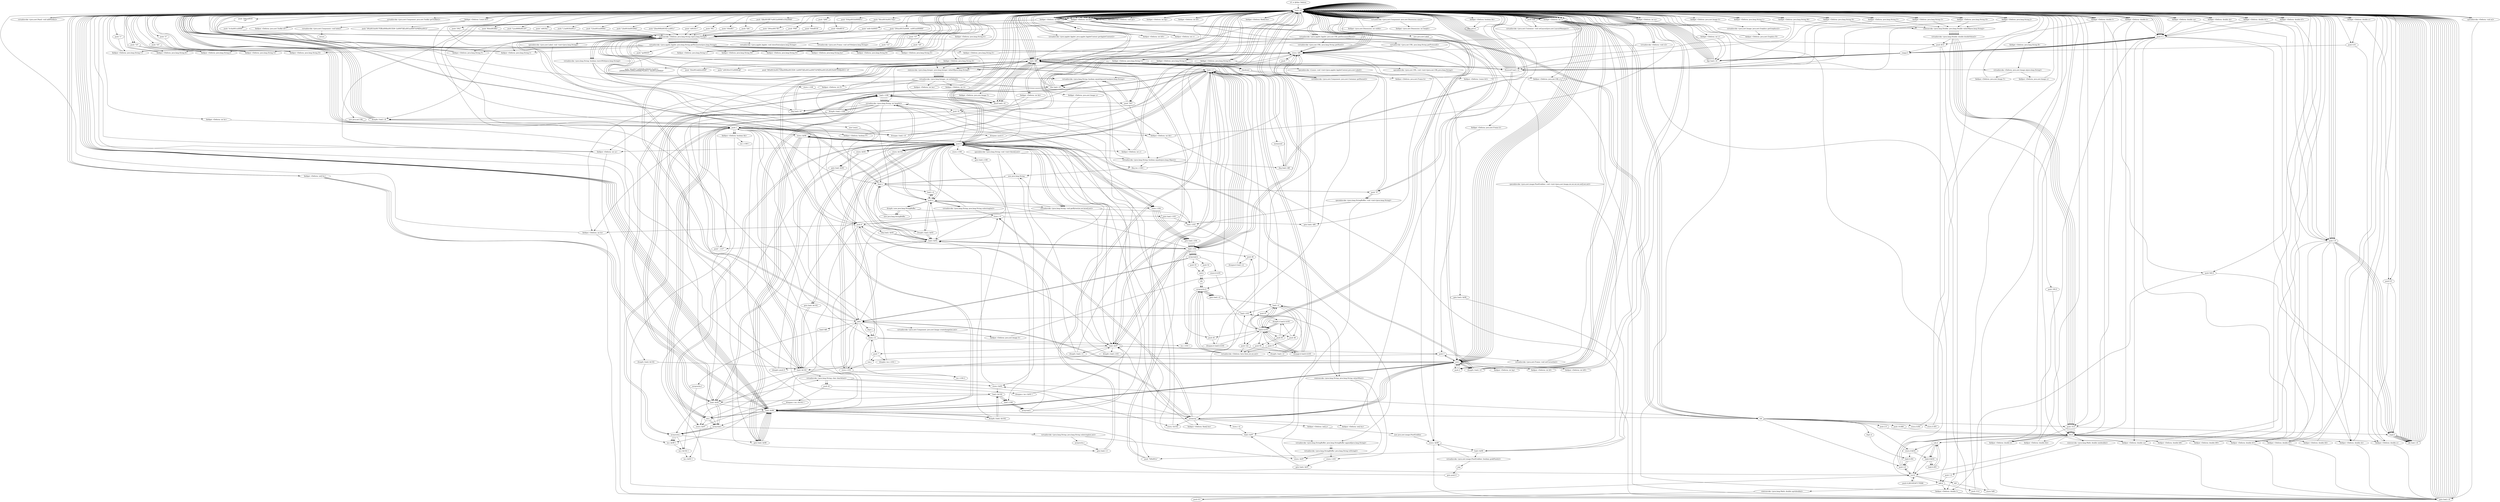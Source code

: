 digraph "" {
    "r0 := @this: Deform"
    "load.r r0"
    "r0 := @this: Deform"->"load.r r0";
    "push null"
    "load.r r0"->"push null";
    "virtualinvoke <java.awt.Container: void setLayout(java.awt.LayoutManager)>"
    "push null"->"virtualinvoke <java.awt.Container: void setLayout(java.awt.LayoutManager)>";
    "virtualinvoke <java.awt.Container: void setLayout(java.awt.LayoutManager)>"->"load.r r0";
    "virtualinvoke <java.awt.Panel: void addNotify()>"
    "load.r r0"->"virtualinvoke <java.awt.Panel: void addNotify()>";
    "virtualinvoke <java.awt.Panel: void addNotify()>"->"load.r r0";
    "load.r r0"->"load.r r0";
    "virtualinvoke <java.awt.Component: java.awt.Toolkit getToolkit()>"
    "load.r r0"->"virtualinvoke <java.awt.Component: java.awt.Toolkit getToolkit()>";
    "fieldput <Deform: java.awt.Toolkit bF>"
    "virtualinvoke <java.awt.Component: java.awt.Toolkit getToolkit()>"->"fieldput <Deform: java.awt.Toolkit bF>";
    "fieldput <Deform: java.awt.Toolkit bF>"->"load.r r0";
    "load.r r0"->"load.r r0";
    "push \"[2k\u000f\u0010[+y\u001c\""
    "load.r r0"->"push \"[2k\u000f\u0010[+y\u001c\"";
    "staticinvoke <Deform: java.lang.String c(java.lang.String)>"
    "push \"[2k\u000f\u0010[+y\u001c\""->"staticinvoke <Deform: java.lang.String c(java.lang.String)>";
    "virtualinvoke <java.applet.Applet: java.lang.String getParameter(java.lang.String)>"
    "staticinvoke <Deform: java.lang.String c(java.lang.String)>"->"virtualinvoke <java.applet.Applet: java.lang.String getParameter(java.lang.String)>";
    "fieldput <Deform: java.lang.String bz>"
    "virtualinvoke <java.applet.Applet: java.lang.String getParameter(java.lang.String)>"->"fieldput <Deform: java.lang.String bz>";
    "fieldput <Deform: java.lang.String bz>"->"load.r r0";
    "push \"K4o\u001f\f\\5\""
    "load.r r0"->"push \"K4o\u001f\f\\5\"";
    "push \"K4o\u001f\f\\5\""->"staticinvoke <Deform: java.lang.String c(java.lang.String)>";
    "staticinvoke <Deform: java.lang.String c(java.lang.String)>"->"virtualinvoke <java.applet.Applet: java.lang.String getParameter(java.lang.String)>";
    "store.r $f0"
    "virtualinvoke <java.applet.Applet: java.lang.String getParameter(java.lang.String)>"->"store.r $f0";
    "load.r $f0"
    "store.r $f0"->"load.r $f0";
    "ifnull load.r r0"
    "load.r $f0"->"ifnull load.r r0";
    "ifnull load.r r0"->"load.r $f0";
    "push \"i6z\u0017\u0000\\fh\u0002En\'h\u0012\n\u0008\u0005c\u000e\u0006K/*S\u0012_1$\u001a\u000bN\""
    "load.r $f0"->"push \"i6z\u0017\u0000\\fh\u0002En\'h\u0012\n\u0008\u0005c\u000e\u0006K/*S\u0012_1$\u001a\u000bN\"";
    "push \"i6z\u0017\u0000\\fh\u0002En\'h\u0012\n\u0008\u0005c\u000e\u0006K/*S\u0012_1$\u001a\u000bN\""->"staticinvoke <Deform: java.lang.String c(java.lang.String)>";
    "virtualinvoke <java.lang.String: boolean startsWith(java.lang.String)>"
    "staticinvoke <Deform: java.lang.String c(java.lang.String)>"->"virtualinvoke <java.lang.String: boolean startsWith(java.lang.String)>";
    "ifne load.r r0"
    "virtualinvoke <java.lang.String: boolean startsWith(java.lang.String)>"->"ifne load.r r0";
    "ifne load.r r0"->"load.r r0";
    "specialinvoke <Deform: void a()>"
    "load.r r0"->"specialinvoke <Deform: void a()>";
    "goto load.r r0"
    "specialinvoke <Deform: void a()>"->"goto load.r r0";
    "goto load.r r0"->"load.r r0";
    "virtualinvoke <java.applet.Applet: java.net.URL getDocumentBase()>"
    "load.r r0"->"virtualinvoke <java.applet.Applet: java.net.URL getDocumentBase()>";
    "virtualinvoke <java.net.URL: java.lang.String getProtocol()>"
    "virtualinvoke <java.applet.Applet: java.net.URL getDocumentBase()>"->"virtualinvoke <java.net.URL: java.lang.String getProtocol()>";
    "store.r $r99"
    "virtualinvoke <java.net.URL: java.lang.String getProtocol()>"->"store.r $r99";
    "store.r $r99"->"goto load.r r0";
    "goto load.r r0"->"load.r r0";
    "load.r r0"->"virtualinvoke <java.applet.Applet: java.net.URL getDocumentBase()>";
    "virtualinvoke <java.net.URL: java.lang.String getHost()>"
    "virtualinvoke <java.applet.Applet: java.net.URL getDocumentBase()>"->"virtualinvoke <java.net.URL: java.lang.String getHost()>";
    "virtualinvoke <java.net.URL: java.lang.String getHost()>"->"store.r $f0";
    "goto load.r $r99"
    "store.r $f0"->"goto load.r $r99";
    "load.r $r99"
    "goto load.r $r99"->"load.r $r99";
    "push \"N/f\u001e\""
    "load.r $r99"->"push \"N/f\u001e\"";
    "push \"N/f\u001e\""->"staticinvoke <Deform: java.lang.String c(java.lang.String)>";
    "virtualinvoke <java.lang.String: boolean equalsIgnoreCase(java.lang.String)>"
    "staticinvoke <Deform: java.lang.String c(java.lang.String)>"->"virtualinvoke <java.lang.String: boolean equalsIgnoreCase(java.lang.String)>";
    "virtualinvoke <java.lang.String: boolean equalsIgnoreCase(java.lang.String)>"->"ifne load.r r0";
    "ifne load.r r0"->"load.r $f0";
    "virtualinvoke <java.lang.String: int length()>"
    "load.r $f0"->"virtualinvoke <java.lang.String: int length()>";
    "ifeq load.r r0"
    "virtualinvoke <java.lang.String: int length()>"->"ifeq load.r r0";
    "ifeq load.r r0"->"load.r $f0";
    "push \"D)i\u001a\t@)y\u000f\""
    "load.r $f0"->"push \"D)i\u001a\t@)y\u000f\"";
    "push \"D)i\u001a\t@)y\u000f\""->"staticinvoke <Deform: java.lang.String c(java.lang.String)>";
    "staticinvoke <Deform: java.lang.String c(java.lang.String)>"->"virtualinvoke <java.lang.String: boolean equalsIgnoreCase(java.lang.String)>";
    "virtualinvoke <java.lang.String: boolean equalsIgnoreCase(java.lang.String)>"->"ifne load.r r0";
    "ifne load.r r0"->"load.r $f0";
    "push \"\u0019t=UU\u0006v$J\""
    "load.r $f0"->"push \"\u0019t=UU\u0006v$J\"";
    "push \"\u0019t=UU\u0006v$J\""->"staticinvoke <Deform: java.lang.String c(java.lang.String)>";
    "virtualinvoke <java.lang.String: boolean equals(java.lang.Object)>"
    "staticinvoke <Deform: java.lang.String c(java.lang.String)>"->"virtualinvoke <java.lang.String: boolean equals(java.lang.Object)>";
    "ifeq load.r $f0"
    "virtualinvoke <java.lang.String: boolean equals(java.lang.Object)>"->"ifeq load.r $f0";
    "ifeq load.r $f0"->"load.r r0";
    "push 1"
    "load.r r0"->"push 1";
    "fieldput <Deform: boolean bh>"
    "push 1"->"fieldput <Deform: boolean bh>";
    "fieldput <Deform: boolean bh>"->"goto load.r r0";
    "goto load.r r0"->"load.r r0";
    "push \"Z#m\u0017\fF-\""
    "load.r r0"->"push \"Z#m\u0017\fF-\"";
    "push \"Z#m\u0017\fF-\""->"staticinvoke <Deform: java.lang.String c(java.lang.String)>";
    "staticinvoke <Deform: java.lang.String c(java.lang.String)>"->"virtualinvoke <java.applet.Applet: java.lang.String getParameter(java.lang.String)>";
    "virtualinvoke <java.applet.Applet: java.lang.String getParameter(java.lang.String)>"->"store.r $f0";
    "store.r $f0"->"load.r $f0";
    "load.r $f0"->"ifnull load.r r0";
    "ifnull load.r r0"->"load.r $f0";
    "push \"NO\""
    "load.r $f0"->"push \"NO\"";
    "push \"NO\""->"virtualinvoke <java.lang.String: boolean equalsIgnoreCase(java.lang.String)>";
    "virtualinvoke <java.lang.String: boolean equalsIgnoreCase(java.lang.String)>"->"ifne load.r r0";
    "ifne load.r r0"->"load.r r0";
    "new java.net.URL"
    "load.r r0"->"new java.net.URL";
    "dup1.r"
    "new java.net.URL"->"dup1.r";
    "dup1.r"->"load.r r0";
    "load.r r0"->"virtualinvoke <java.applet.Applet: java.net.URL getDocumentBase()>";
    "virtualinvoke <java.applet.Applet: java.net.URL getDocumentBase()>"->"load.r $f0";
    "specialinvoke <java.net.URL: void <init>(java.net.URL,java.lang.String)>"
    "load.r $f0"->"specialinvoke <java.net.URL: void <init>(java.net.URL,java.lang.String)>";
    "fieldput <Deform: java.net.URL y>"
    "specialinvoke <java.net.URL: void <init>(java.net.URL,java.lang.String)>"->"fieldput <Deform: java.net.URL y>";
    "fieldput <Deform: java.net.URL y>"->"goto load.r r0";
    "goto load.r r0"->"load.r r0";
    "push \"Z#m\u0015\u0000_ x\u001a\u0008M\""
    "load.r r0"->"push \"Z#m\u0015\u0000_ x\u001a\u0008M\"";
    "push \"Z#m\u0015\u0000_ x\u001a\u0008M\""->"staticinvoke <Deform: java.lang.String c(java.lang.String)>";
    "staticinvoke <Deform: java.lang.String c(java.lang.String)>"->"virtualinvoke <java.applet.Applet: java.lang.String getParameter(java.lang.String)>";
    "push \"q\u0003Y\""
    "virtualinvoke <java.applet.Applet: java.lang.String getParameter(java.lang.String)>"->"push \"q\u0003Y\"";
    "push \"q\u0003Y\""->"staticinvoke <Deform: java.lang.String c(java.lang.String)>";
    "staticinvoke <Deform: java.lang.String c(java.lang.String)>"->"virtualinvoke <java.lang.String: boolean equalsIgnoreCase(java.lang.String)>";
    "virtualinvoke <java.lang.String: boolean equalsIgnoreCase(java.lang.String)>"->"ifeq load.r r0";
    "ifeq load.r r0"->"load.r r0";
    "load.r r0"->"push 1";
    "fieldput <Deform: boolean P>"
    "push 1"->"fieldput <Deform: boolean P>";
    "fieldput <Deform: boolean P>"->"load.r r0";
    "virtualinvoke <java.awt.Component: java.awt.Container getParent()>"
    "load.r r0"->"virtualinvoke <java.awt.Component: java.awt.Container getParent()>";
    "virtualinvoke <java.awt.Component: java.awt.Container getParent()>"->"store.r $f0";
    "goto load.r $f0"
    "store.r $f0"->"goto load.r $f0";
    "goto load.r $f0"->"load.r $f0";
    "instanceof"
    "load.r $f0"->"instanceof";
    "instanceof"->"ifeq load.r $f0";
    "ifeq load.r $f0"->"load.r r0";
    "load.r r0"->"load.r $f0";
    "checkcast"
    "load.r $f0"->"checkcast";
    "fieldput <Deform: java.awt.Frame b>"
    "checkcast"->"fieldput <Deform: java.awt.Frame b>";
    "fieldput <Deform: java.awt.Frame b>"->"load.r r0";
    "fieldget <Deform: java.awt.Frame b>"
    "load.r r0"->"fieldget <Deform: java.awt.Frame b>";
    "push 3"
    "fieldget <Deform: java.awt.Frame b>"->"push 3";
    "virtualinvoke <java.awt.Frame: void setCursor(int)>"
    "push 3"->"virtualinvoke <java.awt.Frame: void setCursor(int)>";
    "virtualinvoke <java.awt.Frame: void setCursor(int)>"->"load.r r0";
    "push \"G0o\t\fE!\""
    "load.r r0"->"push \"G0o\t\fE!\"";
    "push \"G0o\t\fE!\""->"staticinvoke <Deform: java.lang.String c(java.lang.String)>";
    "staticinvoke <Deform: java.lang.String c(java.lang.String)>"->"virtualinvoke <java.applet.Applet: java.lang.String getParameter(java.lang.String)>";
    "virtualinvoke <java.applet.Applet: java.lang.String getParameter(java.lang.String)>"->"store.r $f0";
    "store.r $f0"->"load.r $f0";
    "load.r $f0"->"ifnull load.r r0";
    "ifnull load.r r0"->"load.r $f0";
    "load.r $f0"->"push \"NO\"";
    "push \"NO\""->"virtualinvoke <java.lang.String: boolean equalsIgnoreCase(java.lang.String)>";
    "virtualinvoke <java.lang.String: boolean equalsIgnoreCase(java.lang.String)>"->"ifne load.r r0";
    "ifne load.r r0"->"load.r r0";
    "load.r r0"->"load.r r0";
    "load.r r0"->"load.r $f0";
    "virtualinvoke <Deform: java.awt.Image a(java.lang.String)>"
    "load.r $f0"->"virtualinvoke <Deform: java.awt.Image a(java.lang.String)>";
    "fieldput <Deform: java.awt.Image Y>"
    "virtualinvoke <Deform: java.awt.Image a(java.lang.String)>"->"fieldput <Deform: java.awt.Image Y>";
    "fieldput <Deform: java.awt.Image Y>"->"load.r r0";
    "fieldget <Deform: java.awt.Image Y>"
    "load.r r0"->"fieldget <Deform: java.awt.Image Y>";
    "fieldget <Deform: java.awt.Image Y>"->"ifnull load.r r0";
    "ifnull load.r r0"->"load.r r0";
    "push \"G0o\t\fE!R\""
    "load.r r0"->"push \"G0o\t\fE!R\"";
    "push \"G0o\t\fE!R\""->"staticinvoke <Deform: java.lang.String c(java.lang.String)>";
    "staticinvoke <Deform: java.lang.String c(java.lang.String)>"->"virtualinvoke <java.applet.Applet: java.lang.String getParameter(java.lang.String)>";
    "virtualinvoke <java.applet.Applet: java.lang.String getParameter(java.lang.String)>"->"store.r $f0";
    "store.r $f0"->"load.r $f0";
    "ifnonnull load.r r0"
    "load.r $f0"->"ifnonnull load.r r0";
    "push \"0\""
    "ifnonnull load.r r0"->"push \"0\"";
    "push \"0\""->"store.r $f0";
    "store.r $f0"->"load.r r0";
    "load.r r0"->"load.r $f0";
    "staticinvoke <java.lang.Integer: java.lang.Integer valueOf(java.lang.String)>"
    "load.r $f0"->"staticinvoke <java.lang.Integer: java.lang.Integer valueOf(java.lang.String)>";
    "virtualinvoke <java.lang.Integer: int intValue()>"
    "staticinvoke <java.lang.Integer: java.lang.Integer valueOf(java.lang.String)>"->"virtualinvoke <java.lang.Integer: int intValue()>";
    "fieldput <Deform: int Z>"
    "virtualinvoke <java.lang.Integer: int intValue()>"->"fieldput <Deform: int Z>";
    "fieldput <Deform: int Z>"->"load.r r0";
    "push \"G0o\t\fE!S\""
    "load.r r0"->"push \"G0o\t\fE!S\"";
    "push \"G0o\t\fE!S\""->"staticinvoke <Deform: java.lang.String c(java.lang.String)>";
    "staticinvoke <Deform: java.lang.String c(java.lang.String)>"->"virtualinvoke <java.applet.Applet: java.lang.String getParameter(java.lang.String)>";
    "virtualinvoke <java.applet.Applet: java.lang.String getParameter(java.lang.String)>"->"store.r $f0";
    "store.r $f0"->"load.r $f0";
    "load.r $f0"->"ifnonnull load.r r0";
    "ifnonnull load.r r0"->"push \"0\"";
    "push \"0\""->"store.r $f0";
    "store.r $f0"->"load.r r0";
    "load.r r0"->"load.r $f0";
    "load.r $f0"->"staticinvoke <java.lang.Integer: java.lang.Integer valueOf(java.lang.String)>";
    "staticinvoke <java.lang.Integer: java.lang.Integer valueOf(java.lang.String)>"->"virtualinvoke <java.lang.Integer: int intValue()>";
    "fieldput <Deform: int ba>"
    "virtualinvoke <java.lang.Integer: int intValue()>"->"fieldput <Deform: int ba>";
    "fieldput <Deform: int ba>"->"load.r r0";
    "load.r r0"->"load.r r0";
    "push \"e/d(<f\u0005\""
    "load.r r0"->"push \"e/d(<f\u0005\"";
    "push \"e/d(<f\u0005\""->"staticinvoke <Deform: java.lang.String c(java.lang.String)>";
    "staticinvoke <Deform: java.lang.String c(java.lang.String)>"->"virtualinvoke <java.applet.Applet: java.lang.String getParameter(java.lang.String)>";
    "fieldput <Deform: java.lang.String K>"
    "virtualinvoke <java.applet.Applet: java.lang.String getParameter(java.lang.String)>"->"fieldput <Deform: java.lang.String K>";
    "fieldput <Deform: java.lang.String K>"->"load.r r0";
    "fieldget <Deform: java.lang.String K>"
    "load.r r0"->"fieldget <Deform: java.lang.String K>";
    "fieldget <Deform: java.lang.String K>"->"ifnonnull load.r r0";
    "ifnonnull load.r r0"->"load.r r0";
    "push \"10\""
    "load.r r0"->"push \"10\"";
    "push \"10\""->"fieldput <Deform: java.lang.String K>";
    "fieldput <Deform: java.lang.String K>"->"load.r r0";
    "load.r r0"->"load.r r0";
    "load.r r0"->"fieldget <Deform: java.lang.String K>";
    "fieldget <Deform: java.lang.String K>"->"staticinvoke <java.lang.Integer: java.lang.Integer valueOf(java.lang.String)>";
    "staticinvoke <java.lang.Integer: java.lang.Integer valueOf(java.lang.String)>"->"virtualinvoke <java.lang.Integer: int intValue()>";
    "fieldput <Deform: int A>"
    "virtualinvoke <java.lang.Integer: int intValue()>"->"fieldput <Deform: int A>";
    "fieldput <Deform: int A>"->"load.r r0";
    "load.r r0"->"load.r r0";
    "push \"A+k\u001c\u0000\""
    "load.r r0"->"push \"A+k\u001c\u0000\"";
    "push \"A+k\u001c\u0000\""->"staticinvoke <Deform: java.lang.String c(java.lang.String)>";
    "staticinvoke <Deform: java.lang.String c(java.lang.String)>"->"virtualinvoke <java.applet.Applet: java.lang.String getParameter(java.lang.String)>";
    "fieldput <Deform: java.lang.String B>"
    "virtualinvoke <java.applet.Applet: java.lang.String getParameter(java.lang.String)>"->"fieldput <Deform: java.lang.String B>";
    "fieldput <Deform: java.lang.String B>"->"load.r r0";
    "load.r r0"->"load.r r0";
    "push \"Z#y\""
    "load.r r0"->"push \"Z#y\"";
    "push \"Z#y\""->"staticinvoke <Deform: java.lang.String c(java.lang.String)>";
    "staticinvoke <Deform: java.lang.String c(java.lang.String)>"->"virtualinvoke <java.applet.Applet: java.lang.String getParameter(java.lang.String)>";
    "fieldput <Deform: java.lang.String C>"
    "virtualinvoke <java.applet.Applet: java.lang.String getParameter(java.lang.String)>"->"fieldput <Deform: java.lang.String C>";
    "fieldput <Deform: java.lang.String C>"->"load.r r0";
    "fieldget <Deform: java.lang.String C>"
    "load.r r0"->"fieldget <Deform: java.lang.String C>";
    "fieldget <Deform: java.lang.String C>"->"ifnonnull load.r r0";
    "ifnonnull load.r r0"->"load.r r0";
    "push \"1\""
    "load.r r0"->"push \"1\"";
    "push \"1\""->"fieldput <Deform: java.lang.String C>";
    "fieldput <Deform: java.lang.String C>"->"load.r r0";
    "load.r r0"->"load.r r0";
    "push \"L/y\u000f\u0013I*\""
    "load.r r0"->"push \"L/y\u000f\u0013I*\"";
    "push \"L/y\u000f\u0013I*\""->"staticinvoke <Deform: java.lang.String c(java.lang.String)>";
    "staticinvoke <Deform: java.lang.String c(java.lang.String)>"->"virtualinvoke <java.applet.Applet: java.lang.String getParameter(java.lang.String)>";
    "fieldput <Deform: java.lang.String F>"
    "virtualinvoke <java.applet.Applet: java.lang.String getParameter(java.lang.String)>"->"fieldput <Deform: java.lang.String F>";
    "fieldput <Deform: java.lang.String F>"->"load.r r0";
    "fieldget <Deform: java.lang.String F>"
    "load.r r0"->"fieldget <Deform: java.lang.String F>";
    "fieldget <Deform: java.lang.String F>"->"ifnonnull load.r r0";
    "ifnonnull load.r r0"->"load.r r0";
    "push \"\u0019u:\""
    "load.r r0"->"push \"\u0019u:\"";
    "push \"\u0019u:\""->"staticinvoke <Deform: java.lang.String c(java.lang.String)>";
    "staticinvoke <Deform: java.lang.String c(java.lang.String)>"->"fieldput <Deform: java.lang.String F>";
    "fieldput <Deform: java.lang.String F>"->"load.r r0";
    "load.r r0"->"load.r r0";
    "push \"L k\u0018\u0011\""
    "load.r r0"->"push \"L k\u0018\u0011\"";
    "push \"L k\u0018\u0011\""->"staticinvoke <Deform: java.lang.String c(java.lang.String)>";
    "staticinvoke <Deform: java.lang.String c(java.lang.String)>"->"virtualinvoke <java.applet.Applet: java.lang.String getParameter(java.lang.String)>";
    "fieldput <Deform: java.lang.String G>"
    "virtualinvoke <java.applet.Applet: java.lang.String getParameter(java.lang.String)>"->"fieldput <Deform: java.lang.String G>";
    "fieldput <Deform: java.lang.String G>"->"load.r r0";
    "fieldget <Deform: java.lang.String G>"
    "load.r r0"->"fieldget <Deform: java.lang.String G>";
    "fieldget <Deform: java.lang.String G>"->"ifnonnull load.r r0";
    "ifnonnull load.r r0"->"load.r r0";
    "push \"35\""
    "load.r r0"->"push \"35\"";
    "push \"35\""->"fieldput <Deform: java.lang.String G>";
    "fieldput <Deform: java.lang.String G>"->"load.r r0";
    "load.r r0"->"load.r r0";
    "push \"L5z\u001e\u0000L\""
    "load.r r0"->"push \"L5z\u001e\u0000L\"";
    "push \"L5z\u001e\u0000L\""->"staticinvoke <Deform: java.lang.String c(java.lang.String)>";
    "staticinvoke <Deform: java.lang.String c(java.lang.String)>"->"virtualinvoke <java.applet.Applet: java.lang.String getParameter(java.lang.String)>";
    "fieldput <Deform: java.lang.String H>"
    "virtualinvoke <java.applet.Applet: java.lang.String getParameter(java.lang.String)>"->"fieldput <Deform: java.lang.String H>";
    "fieldput <Deform: java.lang.String H>"->"load.r r0";
    "fieldget <Deform: java.lang.String H>"
    "load.r r0"->"fieldget <Deform: java.lang.String H>";
    "fieldget <Deform: java.lang.String H>"->"ifnonnull load.r r0";
    "ifnonnull load.r r0"->"load.r r0";
    "push \"3\""
    "load.r r0"->"push \"3\"";
    "push \"3\""->"fieldput <Deform: java.lang.String H>";
    "fieldput <Deform: java.lang.String H>"->"load.r r0";
    "load.r r0"->"load.r r0";
    "push \"L)l\u001d\u0016M2\""
    "load.r r0"->"push \"L)l\u001d\u0016M2\"";
    "push \"L)l\u001d\u0016M2\""->"staticinvoke <Deform: java.lang.String c(java.lang.String)>";
    "staticinvoke <Deform: java.lang.String c(java.lang.String)>"->"virtualinvoke <java.applet.Applet: java.lang.String getParameter(java.lang.String)>";
    "fieldput <Deform: java.lang.String I>"
    "virtualinvoke <java.applet.Applet: java.lang.String getParameter(java.lang.String)>"->"fieldput <Deform: java.lang.String I>";
    "fieldput <Deform: java.lang.String I>"->"load.r r0";
    "fieldget <Deform: java.lang.String I>"
    "load.r r0"->"fieldget <Deform: java.lang.String I>";
    "fieldget <Deform: java.lang.String I>"->"ifnonnull load.r r0";
    "ifnonnull load.r r0"->"load.r r0";
    "push \"\u0019r<\""
    "load.r r0"->"push \"\u0019r<\"";
    "push \"\u0019r<\""->"staticinvoke <Deform: java.lang.String c(java.lang.String)>";
    "staticinvoke <Deform: java.lang.String c(java.lang.String)>"->"fieldput <Deform: java.lang.String I>";
    "fieldput <Deform: java.lang.String I>"->"load.r r0";
    "load.r r0"->"load.r r0";
    "push \"P0;\""
    "load.r r0"->"push \"P0;\"";
    "push \"P0;\""->"staticinvoke <Deform: java.lang.String c(java.lang.String)>";
    "staticinvoke <Deform: java.lang.String c(java.lang.String)>"->"virtualinvoke <java.applet.Applet: java.lang.String getParameter(java.lang.String)>";
    "fieldput <Deform: java.lang.String J>"
    "virtualinvoke <java.applet.Applet: java.lang.String getParameter(java.lang.String)>"->"fieldput <Deform: java.lang.String J>";
    "fieldput <Deform: java.lang.String J>"->"load.r r0";
    "fieldget <Deform: java.lang.String J>"
    "load.r r0"->"fieldget <Deform: java.lang.String J>";
    "fieldget <Deform: java.lang.String J>"->"ifnonnull load.r r0";
    "ifnonnull load.r r0"->"load.r r0";
    "load.r r0"->"push \"10\"";
    "push \"10\""->"fieldput <Deform: java.lang.String J>";
    "fieldput <Deform: java.lang.String J>"->"load.r r0";
    "load.r r0"->"load.r r0";
    "push \"Q0;\""
    "load.r r0"->"push \"Q0;\"";
    "push \"Q0;\""->"staticinvoke <Deform: java.lang.String c(java.lang.String)>";
    "staticinvoke <Deform: java.lang.String c(java.lang.String)>"->"virtualinvoke <java.applet.Applet: java.lang.String getParameter(java.lang.String)>";
    "fieldput <Deform: java.lang.String L>"
    "virtualinvoke <java.applet.Applet: java.lang.String getParameter(java.lang.String)>"->"fieldput <Deform: java.lang.String L>";
    "fieldput <Deform: java.lang.String L>"->"load.r r0";
    "fieldget <Deform: java.lang.String L>"
    "load.r r0"->"fieldget <Deform: java.lang.String L>";
    "fieldget <Deform: java.lang.String L>"->"ifnonnull load.r r0";
    "ifnonnull load.r r0"->"load.r r0";
    "push \"12\""
    "load.r r0"->"push \"12\"";
    "push \"12\""->"fieldput <Deform: java.lang.String L>";
    "fieldput <Deform: java.lang.String L>"->"load.r r0";
    "load.r r0"->"load.r r0";
    "push \"P08\""
    "load.r r0"->"push \"P08\"";
    "push \"P08\""->"staticinvoke <Deform: java.lang.String c(java.lang.String)>";
    "staticinvoke <Deform: java.lang.String c(java.lang.String)>"->"virtualinvoke <java.applet.Applet: java.lang.String getParameter(java.lang.String)>";
    "fieldput <Deform: java.lang.String M>"
    "virtualinvoke <java.applet.Applet: java.lang.String getParameter(java.lang.String)>"->"fieldput <Deform: java.lang.String M>";
    "fieldput <Deform: java.lang.String M>"->"load.r r0";
    "fieldget <Deform: java.lang.String M>"
    "load.r r0"->"fieldget <Deform: java.lang.String M>";
    "fieldget <Deform: java.lang.String M>"->"ifnonnull load.r r0";
    "ifnonnull load.r r0"->"load.r r0";
    "push \"15\""
    "load.r r0"->"push \"15\"";
    "push \"15\""->"fieldput <Deform: java.lang.String M>";
    "fieldput <Deform: java.lang.String M>"->"load.r r0";
    "load.r r0"->"load.r r0";
    "push \"Q08\""
    "load.r r0"->"push \"Q08\"";
    "push \"Q08\""->"staticinvoke <Deform: java.lang.String c(java.lang.String)>";
    "staticinvoke <Deform: java.lang.String c(java.lang.String)>"->"virtualinvoke <java.applet.Applet: java.lang.String getParameter(java.lang.String)>";
    "fieldput <Deform: java.lang.String N>"
    "virtualinvoke <java.applet.Applet: java.lang.String getParameter(java.lang.String)>"->"fieldput <Deform: java.lang.String N>";
    "fieldput <Deform: java.lang.String N>"->"load.r r0";
    "fieldget <Deform: java.lang.String N>"
    "load.r r0"->"fieldget <Deform: java.lang.String N>";
    "fieldget <Deform: java.lang.String N>"->"ifnonnull load.r r0";
    "ifnonnull load.r r0"->"load.r r0";
    "push \"18\""
    "load.r r0"->"push \"18\"";
    "push \"18\""->"fieldput <Deform: java.lang.String N>";
    "fieldput <Deform: java.lang.String N>"->"load.r r0";
    "load.r r0"->"load.r r0";
    "push \"E#g\u001f\u0000D\'s\""
    "load.r r0"->"push \"E#g\u001f\u0000D\'s\"";
    "push \"E#g\u001f\u0000D\'s\""->"staticinvoke <Deform: java.lang.String c(java.lang.String)>";
    "staticinvoke <Deform: java.lang.String c(java.lang.String)>"->"virtualinvoke <java.applet.Applet: java.lang.String getParameter(java.lang.String)>";
    "fieldput <Deform: java.lang.String D>"
    "virtualinvoke <java.applet.Applet: java.lang.String getParameter(java.lang.String)>"->"fieldput <Deform: java.lang.String D>";
    "fieldput <Deform: java.lang.String D>"->"load.r r0";
    "load.r r0"->"load.r r0";
    "push \"X4c\u0014\u0017A2s\""
    "load.r r0"->"push \"X4c\u0014\u0017A2s\"";
    "push \"X4c\u0014\u0017A2s\""->"staticinvoke <Deform: java.lang.String c(java.lang.String)>";
    "staticinvoke <Deform: java.lang.String c(java.lang.String)>"->"virtualinvoke <java.applet.Applet: java.lang.String getParameter(java.lang.String)>";
    "fieldput <Deform: java.lang.String E>"
    "virtualinvoke <java.applet.Applet: java.lang.String getParameter(java.lang.String)>"->"fieldput <Deform: java.lang.String E>";
    "fieldput <Deform: java.lang.String E>"->"load.r r0";
    "load.r r0"->"load.r r0";
    "fieldget <Deform: java.lang.String D>"
    "load.r r0"->"fieldget <Deform: java.lang.String D>";
    "fieldget <Deform: java.lang.String D>"->"staticinvoke <java.lang.Integer: java.lang.Integer valueOf(java.lang.String)>";
    "staticinvoke <java.lang.Integer: java.lang.Integer valueOf(java.lang.String)>"->"virtualinvoke <java.lang.Integer: int intValue()>";
    "fieldput <Deform: int z>"
    "virtualinvoke <java.lang.Integer: int intValue()>"->"fieldput <Deform: int z>";
    "fieldput <Deform: int z>"->"load.r r0";
    "load.r r0"->"load.r r0";
    "fieldget <Deform: java.lang.String E>"
    "load.r r0"->"fieldget <Deform: java.lang.String E>";
    "fieldget <Deform: java.lang.String E>"->"staticinvoke <java.lang.Integer: java.lang.Integer valueOf(java.lang.String)>";
    "staticinvoke <java.lang.Integer: java.lang.Integer valueOf(java.lang.String)>"->"virtualinvoke <java.lang.Integer: int intValue()>";
    "fieldput <Deform: int bb>"
    "virtualinvoke <java.lang.Integer: int intValue()>"->"fieldput <Deform: int bb>";
    "fieldput <Deform: int bb>"->"load.r r0";
    "fieldget <Deform: int z>"
    "load.r r0"->"fieldget <Deform: int z>";
    "ifge load.r r0"
    "fieldget <Deform: int z>"->"ifge load.r r0";
    "ifge load.r r0"->"load.r r0";
    "push 0"
    "load.r r0"->"push 0";
    "push 0"->"fieldput <Deform: int z>";
    "fieldput <Deform: int z>"->"load.r r0";
    "fieldget <Deform: int bb>"
    "load.r r0"->"fieldget <Deform: int bb>";
    "push 10"
    "fieldget <Deform: int bb>"->"push 10";
    "ifcmple.i load.r r0"
    "push 10"->"ifcmple.i load.r r0";
    "ifcmple.i load.r r0"->"load.r r0";
    "load.r r0"->"push 10";
    "push 10"->"fieldput <Deform: int bb>";
    "fieldput <Deform: int bb>"->"goto load.r r0";
    "goto load.r r0"->"load.r r0";
    "load.r r0"->"load.r r0";
    "load.r r0"->"fieldget <Deform: java.lang.String C>";
    "fieldget <Deform: java.lang.String C>"->"staticinvoke <java.lang.Integer: java.lang.Integer valueOf(java.lang.String)>";
    "staticinvoke <java.lang.Integer: java.lang.Integer valueOf(java.lang.String)>"->"virtualinvoke <java.lang.Integer: int intValue()>";
    "fieldput <Deform: int bi>"
    "virtualinvoke <java.lang.Integer: int intValue()>"->"fieldput <Deform: int bi>";
    "fieldput <Deform: int bi>"->"load.r r0";
    "load.r r0"->"load.r r0";
    "load.r r0"->"fieldget <Deform: java.lang.String F>";
    "staticinvoke <java.lang.Double: java.lang.Double valueOf(java.lang.String)>"
    "fieldget <Deform: java.lang.String F>"->"staticinvoke <java.lang.Double: java.lang.Double valueOf(java.lang.String)>";
    "virtualinvoke <java.lang.Double: double doubleValue()>"
    "staticinvoke <java.lang.Double: java.lang.Double valueOf(java.lang.String)>"->"virtualinvoke <java.lang.Double: double doubleValue()>";
    "push 40.0"
    "virtualinvoke <java.lang.Double: double doubleValue()>"->"push 40.0";
    "add.d"
    "push 40.0"->"add.d";
    "fieldput <Deform: double l>"
    "add.d"->"fieldput <Deform: double l>";
    "fieldput <Deform: double l>"->"load.r r0";
    "load.r r0"->"load.r r0";
    "load.r r0"->"fieldget <Deform: java.lang.String G>";
    "fieldget <Deform: java.lang.String G>"->"staticinvoke <java.lang.Double: java.lang.Double valueOf(java.lang.String)>";
    "staticinvoke <java.lang.Double: java.lang.Double valueOf(java.lang.String)>"->"virtualinvoke <java.lang.Double: double doubleValue()>";
    "push 10.0"
    "virtualinvoke <java.lang.Double: double doubleValue()>"->"push 10.0";
    "div.d"
    "push 10.0"->"div.d";
    "fieldput <Deform: double k>"
    "div.d"->"fieldput <Deform: double k>";
    "fieldput <Deform: double k>"->"load.r r0";
    "load.r r0"->"load.r r0";
    "load.r r0"->"fieldget <Deform: java.lang.String H>";
    "fieldget <Deform: java.lang.String H>"->"staticinvoke <java.lang.Double: java.lang.Double valueOf(java.lang.String)>";
    "staticinvoke <java.lang.Double: java.lang.Double valueOf(java.lang.String)>"->"virtualinvoke <java.lang.Double: double doubleValue()>";
    "push 100.0"
    "virtualinvoke <java.lang.Double: double doubleValue()>"->"push 100.0";
    "push 100.0"->"div.d";
    "fieldput <Deform: double n>"
    "div.d"->"fieldput <Deform: double n>";
    "fieldput <Deform: double n>"->"load.r r0";
    "load.r r0"->"load.r r0";
    "load.r r0"->"fieldget <Deform: java.lang.String I>";
    "fieldget <Deform: java.lang.String I>"->"staticinvoke <java.lang.Integer: java.lang.Integer valueOf(java.lang.String)>";
    "staticinvoke <java.lang.Integer: java.lang.Integer valueOf(java.lang.String)>"->"virtualinvoke <java.lang.Integer: int intValue()>";
    "fieldput <Deform: int m>"
    "virtualinvoke <java.lang.Integer: int intValue()>"->"fieldput <Deform: int m>";
    "fieldput <Deform: int m>"->"load.r r0";
    "load.r r0"->"load.r r0";
    "load.r r0"->"fieldget <Deform: java.lang.String J>";
    "fieldget <Deform: java.lang.String J>"->"staticinvoke <java.lang.Double: java.lang.Double valueOf(java.lang.String)>";
    "staticinvoke <java.lang.Double: java.lang.Double valueOf(java.lang.String)>"->"virtualinvoke <java.lang.Double: double doubleValue()>";
    "virtualinvoke <java.lang.Double: double doubleValue()>"->"push 10.0";
    "push 10.0"->"div.d";
    "fieldput <Deform: double bT>"
    "div.d"->"fieldput <Deform: double bT>";
    "fieldput <Deform: double bT>"->"load.r r0";
    "load.r r0"->"load.r r0";
    "load.r r0"->"fieldget <Deform: java.lang.String L>";
    "fieldget <Deform: java.lang.String L>"->"staticinvoke <java.lang.Double: java.lang.Double valueOf(java.lang.String)>";
    "staticinvoke <java.lang.Double: java.lang.Double valueOf(java.lang.String)>"->"virtualinvoke <java.lang.Double: double doubleValue()>";
    "virtualinvoke <java.lang.Double: double doubleValue()>"->"push 10.0";
    "push 10.0"->"div.d";
    "fieldput <Deform: double ca>"
    "div.d"->"fieldput <Deform: double ca>";
    "fieldput <Deform: double ca>"->"load.r r0";
    "load.r r0"->"load.r r0";
    "load.r r0"->"fieldget <Deform: java.lang.String M>";
    "fieldget <Deform: java.lang.String M>"->"staticinvoke <java.lang.Double: java.lang.Double valueOf(java.lang.String)>";
    "staticinvoke <java.lang.Double: java.lang.Double valueOf(java.lang.String)>"->"virtualinvoke <java.lang.Double: double doubleValue()>";
    "virtualinvoke <java.lang.Double: double doubleValue()>"->"push 10.0";
    "push 10.0"->"div.d";
    "fieldput <Deform: double bU>"
    "div.d"->"fieldput <Deform: double bU>";
    "fieldput <Deform: double bU>"->"load.r r0";
    "load.r r0"->"load.r r0";
    "load.r r0"->"fieldget <Deform: java.lang.String N>";
    "fieldget <Deform: java.lang.String N>"->"staticinvoke <java.lang.Double: java.lang.Double valueOf(java.lang.String)>";
    "staticinvoke <java.lang.Double: java.lang.Double valueOf(java.lang.String)>"->"virtualinvoke <java.lang.Double: double doubleValue()>";
    "virtualinvoke <java.lang.Double: double doubleValue()>"->"push 10.0";
    "push 10.0"->"div.d";
    "fieldput <Deform: double cb>"
    "div.d"->"fieldput <Deform: double cb>";
    "fieldput <Deform: double cb>"->"load.r r0";
    "fieldget <Deform: int bi>"
    "load.r r0"->"fieldget <Deform: int bi>";
    "push 8"
    "fieldget <Deform: int bi>"->"push 8";
    "push 8"->"ifcmple.i load.r r0";
    "ifcmple.i load.r r0"->"load.r r0";
    "load.r r0"->"push 8";
    "push 8"->"fieldput <Deform: int bi>";
    "fieldput <Deform: int bi>"->"goto load.r r0";
    "goto load.r r0"->"load.r r0";
    "load.r r0"->"load.r r0";
    "virtualinvoke <java.awt.Component: java.awt.Dimension size()>"
    "load.r r0"->"virtualinvoke <java.awt.Component: java.awt.Dimension size()>";
    "fieldget <java.awt.Dimension: int width>"
    "virtualinvoke <java.awt.Component: java.awt.Dimension size()>"->"fieldget <java.awt.Dimension: int width>";
    "fieldget <java.awt.Dimension: int width>"->"load.r r0";
    "load.r r0"->"fieldget <Deform: int bi>";
    "div.i"
    "fieldget <Deform: int bi>"->"div.i";
    "fieldput <Deform: int bN>"
    "div.i"->"fieldput <Deform: int bN>";
    "fieldput <Deform: int bN>"->"load.r r0";
    "load.r r0"->"load.r r0";
    "load.r r0"->"virtualinvoke <java.awt.Component: java.awt.Dimension size()>";
    "fieldget <java.awt.Dimension: int height>"
    "virtualinvoke <java.awt.Component: java.awt.Dimension size()>"->"fieldget <java.awt.Dimension: int height>";
    "fieldget <java.awt.Dimension: int height>"->"load.r r0";
    "load.r r0"->"fieldget <Deform: int bi>";
    "fieldget <Deform: int bi>"->"div.i";
    "fieldput <Deform: int r>"
    "div.i"->"fieldput <Deform: int r>";
    "fieldput <Deform: int r>"->"load.r r0";
    "load.r r0"->"load.r r0";
    "fieldget <Deform: int bN>"
    "load.r r0"->"fieldget <Deform: int bN>";
    "fieldget <Deform: int bN>"->"load.r r0";
    "load.r r0"->"fieldget <Deform: int bi>";
    "mul.i"
    "fieldget <Deform: int bi>"->"mul.i";
    "fieldput <Deform: int bg>"
    "mul.i"->"fieldput <Deform: int bg>";
    "fieldput <Deform: int bg>"->"load.r r0";
    "load.r r0"->"load.r r0";
    "fieldget <Deform: int r>"
    "load.r r0"->"fieldget <Deform: int r>";
    "fieldget <Deform: int r>"->"load.r r0";
    "load.r r0"->"fieldget <Deform: int bi>";
    "fieldget <Deform: int bi>"->"mul.i";
    "fieldput <Deform: int bf>"
    "mul.i"->"fieldput <Deform: int bf>";
    "fieldput <Deform: int bf>"->"load.r r0";
    "fieldget <Deform: double l>"
    "load.r r0"->"fieldget <Deform: double l>";
    "push 540.0"
    "fieldget <Deform: double l>"->"push 540.0";
    "cmpl.d"
    "push 540.0"->"cmpl.d";
    "ifle load.r r0"
    "cmpl.d"->"ifle load.r r0";
    "ifle load.r r0"->"load.r r0";
    "load.r r0"->"push 540.0";
    "push 540.0"->"fieldput <Deform: double l>";
    "fieldput <Deform: double l>"->"goto load.r r0";
    "goto load.r r0"->"load.r r0";
    "fieldget <Deform: double k>"
    "load.r r0"->"fieldget <Deform: double k>";
    "fieldget <Deform: double k>"->"push 10.0";
    "push 10.0"->"cmpl.d";
    "cmpl.d"->"ifle load.r r0";
    "ifle load.r r0"->"load.r r0";
    "load.r r0"->"push 10.0";
    "push 10.0"->"fieldput <Deform: double k>";
    "fieldput <Deform: double k>"->"goto load.r r0";
    "goto load.r r0"->"load.r r0";
    "fieldget <Deform: double n>"
    "load.r r0"->"fieldget <Deform: double n>";
    "push 0.5"
    "fieldget <Deform: double n>"->"push 0.5";
    "push 0.5"->"cmpl.d";
    "cmpl.d"->"ifle load.r r0";
    "ifle load.r r0"->"load.r r0";
    "load.r r0"->"push 0.5";
    "push 0.5"->"fieldput <Deform: double n>";
    "fieldput <Deform: double n>"->"goto load.r r0";
    "goto load.r r0"->"load.r r0";
    "fieldget <Deform: int m>"
    "load.r r0"->"fieldget <Deform: int m>";
    "fieldget <Deform: int m>"->"load.r r0";
    "load.r r0"->"fieldget <Deform: int bN>";
    "fieldget <Deform: int bN>"->"ifcmple.i load.r r0";
    "ifcmple.i load.r r0"->"load.r r0";
    "load.r r0"->"load.r r0";
    "load.r r0"->"fieldget <Deform: int bN>";
    "fieldget <Deform: int bN>"->"fieldput <Deform: int m>";
    "fieldput <Deform: int m>"->"goto load.r r0";
    "goto load.r r0"->"load.r r0";
    "fieldget <Deform: double bT>"
    "load.r r0"->"fieldget <Deform: double bT>";
    "push 1.9"
    "fieldget <Deform: double bT>"->"push 1.9";
    "push 1.9"->"cmpl.d";
    "cmpl.d"->"ifle load.r r0";
    "ifle load.r r0"->"load.r r0";
    "load.r r0"->"push 1.9";
    "push 1.9"->"fieldput <Deform: double bT>";
    "fieldput <Deform: double bT>"->"goto load.r r0";
    "goto load.r r0"->"load.r r0";
    "fieldget <Deform: double ca>"
    "load.r r0"->"fieldget <Deform: double ca>";
    "fieldget <Deform: double ca>"->"push 1.9";
    "push 1.9"->"cmpl.d";
    "cmpl.d"->"ifle load.r r0";
    "ifle load.r r0"->"load.r r0";
    "load.r r0"->"push 1.9";
    "push 1.9"->"fieldput <Deform: double ca>";
    "fieldput <Deform: double ca>"->"goto load.r r0";
    "goto load.r r0"->"load.r r0";
    "fieldget <Deform: double bU>"
    "load.r r0"->"fieldget <Deform: double bU>";
    "fieldget <Deform: double bU>"->"push 1.9";
    "push 1.9"->"cmpl.d";
    "cmpl.d"->"ifle load.r r0";
    "ifle load.r r0"->"load.r r0";
    "load.r r0"->"push 1.9";
    "push 1.9"->"fieldput <Deform: double bU>";
    "fieldput <Deform: double bU>"->"goto load.r r0";
    "goto load.r r0"->"load.r r0";
    "fieldget <Deform: double cb>"
    "load.r r0"->"fieldget <Deform: double cb>";
    "fieldget <Deform: double cb>"->"push 1.9";
    "push 1.9"->"cmpl.d";
    "cmpl.d"->"ifle load.r r0";
    "ifle load.r r0"->"load.r r0";
    "load.r r0"->"push 1.9";
    "push 1.9"->"fieldput <Deform: double cb>";
    "fieldput <Deform: double cb>"->"goto load.r r0";
    "goto load.r r0"->"load.r r0";
    "push \"d)k\u001f\fF!*\u0012\u0008I!oUK\u0006\""
    "load.r r0"->"push \"d)k\u001f\fF!*\u0012\u0008I!oUK\u0006\"";
    "push \"d)k\u001f\fF!*\u0012\u0008I!oUK\u0006\""->"staticinvoke <Deform: java.lang.String c(java.lang.String)>";
    "virtualinvoke <java.applet.Applet: void showStatus(java.lang.String)>"
    "staticinvoke <Deform: java.lang.String c(java.lang.String)>"->"virtualinvoke <java.applet.Applet: void showStatus(java.lang.String)>";
    "virtualinvoke <java.applet.Applet: void showStatus(java.lang.String)>"->"load.r r0";
    "load.r r0"->"load.r r0";
    "load.r r0"->"load.r r0";
    "fieldget <Deform: java.lang.String B>"
    "load.r r0"->"fieldget <Deform: java.lang.String B>";
    "fieldget <Deform: java.lang.String B>"->"virtualinvoke <Deform: java.awt.Image a(java.lang.String)>";
    "fieldput <Deform: java.awt.Image u>"
    "virtualinvoke <Deform: java.awt.Image a(java.lang.String)>"->"fieldput <Deform: java.awt.Image u>";
    "fieldput <Deform: java.awt.Image u>"->"load.r r0";
    "load.r r0"->"load.r r0";
    "load.r r0"->"fieldget <Deform: int bN>";
    "fieldget <Deform: int bN>"->"load.r r0";
    "load.r r0"->"fieldget <Deform: int r>";
    "fieldget <Deform: int r>"->"mul.i";
    "fieldput <Deform: int bH>"
    "mul.i"->"fieldput <Deform: int bH>";
    "fieldput <Deform: int bH>"->"load.r r0";
    "load.r r0"->"load.r r0";
    "load.r r0"->"fieldget <Deform: int bN>";
    "fieldget <Deform: int bN>"->"load.r r0";
    "load.r r0"->"fieldget <Deform: int r>";
    "fieldget <Deform: int r>"->"mul.i";
    "mul.i"->"push 3";
    "push 3"->"mul.i";
    "newarray"
    "mul.i"->"newarray";
    "fieldput <Deform: int[] by>"
    "newarray"->"fieldput <Deform: int[] by>";
    "fieldput <Deform: int[] by>"->"load.r r0";
    "load.r r0"->"fieldget <Deform: int bN>";
    "fieldget <Deform: int bN>"->"load.r r0";
    "load.r r0"->"fieldget <Deform: int r>";
    "fieldget <Deform: int r>"->"mul.i";
    "mul.i"->"newarray";
    "newarray"->"store.r $f0";
    "store.r $f0"->"load.r r0";
    "load.r r0"->"load.r r0";
    "load.r r0"->"fieldget <Deform: int bN>";
    "fieldget <Deform: int bN>"->"load.r r0";
    "load.r r0"->"fieldget <Deform: int r>";
    "fieldget <Deform: int r>"->"mul.i";
    "mul.i"->"newarray";
    "fieldput <Deform: int[] j>"
    "newarray"->"fieldput <Deform: int[] j>";
    "new java.awt.image.PixelGrabber"
    "fieldput <Deform: int[] j>"->"new java.awt.image.PixelGrabber";
    "new java.awt.image.PixelGrabber"->"store.r $r99";
    "store.r $r99"->"load.r $r99";
    "load.r $r99"->"load.r r0";
    "fieldget <Deform: java.awt.Image u>"
    "load.r r0"->"fieldget <Deform: java.awt.Image u>";
    "fieldget <Deform: java.awt.Image u>"->"push 0";
    "push 0"->"push 0";
    "push 0"->"load.r r0";
    "load.r r0"->"fieldget <Deform: int bN>";
    "fieldget <Deform: int bN>"->"load.r r0";
    "load.r r0"->"fieldget <Deform: int r>";
    "fieldget <Deform: int r>"->"load.r $f0";
    "load.r $f0"->"push 0";
    "push 0"->"load.r r0";
    "load.r r0"->"fieldget <Deform: int bN>";
    "specialinvoke <java.awt.image.PixelGrabber: void <init>(java.awt.Image,int,int,int,int,int[],int,int)>"
    "fieldget <Deform: int bN>"->"specialinvoke <java.awt.image.PixelGrabber: void <init>(java.awt.Image,int,int,int,int,int[],int,int)>";
    "specialinvoke <java.awt.image.PixelGrabber: void <init>(java.awt.Image,int,int,int,int,int[],int,int)>"->"load.r $r99";
    "virtualinvoke <java.awt.image.PixelGrabber: boolean grabPixels()>"
    "load.r $r99"->"virtualinvoke <java.awt.image.PixelGrabber: boolean grabPixels()>";
    "pop"
    "virtualinvoke <java.awt.image.PixelGrabber: boolean grabPixels()>"->"pop";
    "goto push 0"
    "pop"->"goto push 0";
    "goto push 0"->"push 0";
    "store.i $r99"
    "push 0"->"store.i $r99";
    "goto load.i $r99"
    "store.i $r99"->"goto load.i $r99";
    "load.i $r99"
    "goto load.i $r99"->"load.i $r99";
    "load.i $r99"->"load.r r0";
    "load.r r0"->"fieldget <Deform: int bN>";
    "fieldget <Deform: int bN>"->"load.r r0";
    "load.r r0"->"fieldget <Deform: int r>";
    "fieldget <Deform: int r>"->"mul.i";
    "ifcmplt.i load.r r0"
    "mul.i"->"ifcmplt.i load.r r0";
    "ifcmplt.i load.r r0"->"push 0";
    "push 0"->"store.i $r99";
    "store.i $r99"->"goto load.i $r99";
    "goto load.i $r99"->"load.i $r99";
    "load.i $r99"->"load.r r0";
    "load.r r0"->"fieldget <Deform: int bN>";
    "fieldget <Deform: int bN>"->"load.r r0";
    "load.r r0"->"fieldget <Deform: int r>";
    "fieldget <Deform: int r>"->"mul.i";
    "mul.i"->"ifcmplt.i load.r r0";
    "ifcmplt.i load.r r0"->"push 0";
    "push 0"->"store.i $r99";
    "store.i $r99"->"goto load.i $r99";
    "goto load.i $r99"->"load.i $r99";
    "load.i $r99"->"load.r r0";
    "load.r r0"->"fieldget <Deform: int bN>";
    "fieldget <Deform: int bN>"->"load.r r0";
    "load.r r0"->"fieldget <Deform: int r>";
    "fieldget <Deform: int r>"->"mul.i";
    "mul.i"->"ifcmplt.i load.r r0";
    "ifcmplt.i load.r r0"->"load.r r0";
    "load.r r0"->"load.r r0";
    "load.r r0"->"fieldget <Deform: int bN>";
    "i2d"
    "fieldget <Deform: int bN>"->"i2d";
    "i2d"->"push 10.0";
    "push 10.0"->"div.d";
    "fieldput <Deform: double bQ>"
    "div.d"->"fieldput <Deform: double bQ>";
    "fieldput <Deform: double bQ>"->"load.r r0";
    "load.r r0"->"load.r r0";
    "load.r r0"->"fieldget <Deform: int bN>";
    "fieldget <Deform: int bN>"->"i2d";
    "push 10.666"
    "i2d"->"push 10.666";
    "push 10.666"->"div.d";
    "fieldput <Deform: double bR>"
    "div.d"->"fieldput <Deform: double bR>";
    "fieldput <Deform: double bR>"->"load.r r0";
    "load.r r0"->"load.r r0";
    "load.r r0"->"fieldget <Deform: int r>";
    "fieldget <Deform: int r>"->"i2d";
    "push 2.0"
    "i2d"->"push 2.0";
    "push 2.0"->"div.d";
    "fieldput <Deform: double bW>"
    "div.d"->"fieldput <Deform: double bW>";
    "fieldput <Deform: double bW>"->"load.r r0";
    "load.r r0"->"load.r r0";
    "load.r r0"->"fieldget <Deform: int r>";
    "fieldget <Deform: int r>"->"i2d";
    "push 2.5"
    "i2d"->"push 2.5";
    "push 2.5"->"div.d";
    "fieldput <Deform: double bX>"
    "div.d"->"fieldput <Deform: double bX>";
    "fieldput <Deform: double bX>"->"load.r r0";
    "load.r r0"->"fieldget <Deform: int bN>";
    "fieldget <Deform: int bN>"->"i2d";
    "store.d d54"
    "i2d"->"store.d d54";
    "store.d d54"->"load.r r0";
    "load.r r0"->"fieldget <Deform: int r>";
    "fieldget <Deform: int r>"->"i2d";
    "store.d d55"
    "i2d"->"store.d d55";
    "store.d d55"->"load.r r0";
    "load.r r0"->"load.r r0";
    "load.r r0"->"fieldget <Deform: int bN>";
    "fieldget <Deform: int bN>"->"load.r r0";
    "load.r r0"->"fieldget <Deform: int r>";
    "push 2"
    "fieldget <Deform: int r>"->"push 2";
    "push 2"->"mul.i";
    "mul.i"->"mul.i";
    "mul.i"->"newarray";
    "fieldput <Deform: float[] be>"
    "newarray"->"fieldput <Deform: float[] be>";
    "fieldput <Deform: float[] be>"->"push 0";
    "push 0"->"store.i $r99";
    "store.i $r99"->"goto load.i $r99";
    "goto load.i $r99"->"load.i $r99";
    "load.i $r99"->"load.r r0";
    "load.r r0"->"fieldget <Deform: int r>";
    "fieldget <Deform: int r>"->"push 2";
    "push 2"->"mul.i";
    "ifcmplt.i push 0"
    "mul.i"->"ifcmplt.i push 0";
    "ifcmplt.i push 0"->"load.r r0";
    "virtualinvoke <Deform: void c()>"
    "load.r r0"->"virtualinvoke <Deform: void c()>";
    "virtualinvoke <Deform: void c()>"->"goto load.r r0";
    "goto load.r r0"->"load.r r0";
    "virtualinvoke <Deform: void g()>"
    "load.r r0"->"virtualinvoke <Deform: void g()>";
    "virtualinvoke <Deform: void g()>"->"load.r r0";
    "load.r r0"->"load.r r0";
    "load.r r0"->"load.r r0";
    "fieldget <Deform: int bg>"
    "load.r r0"->"fieldget <Deform: int bg>";
    "fieldget <Deform: int bg>"->"load.r r0";
    "fieldget <Deform: int bf>"
    "load.r r0"->"fieldget <Deform: int bf>";
    "fieldget <Deform: int bf>"->"load.r r0";
    "fieldget <Deform: int br>"
    "load.r r0"->"fieldget <Deform: int br>";
    "add.i"
    "fieldget <Deform: int br>"->"add.i";
    "virtualinvoke <java.awt.Component: java.awt.Image createImage(int,int)>"
    "add.i"->"virtualinvoke <java.awt.Component: java.awt.Image createImage(int,int)>";
    "fieldput <Deform: java.awt.Image S>"
    "virtualinvoke <java.awt.Component: java.awt.Image createImage(int,int)>"->"fieldput <Deform: java.awt.Image S>";
    "fieldput <Deform: java.awt.Image S>"->"load.r r0";
    "load.r r0"->"load.r r0";
    "fieldget <Deform: java.awt.Image S>"
    "load.r r0"->"fieldget <Deform: java.awt.Image S>";
    "virtualinvoke <java.awt.Image: java.awt.Graphics getGraphics()>"
    "fieldget <Deform: java.awt.Image S>"->"virtualinvoke <java.awt.Image: java.awt.Graphics getGraphics()>";
    "fieldput <Deform: java.awt.Graphics R>"
    "virtualinvoke <java.awt.Image: java.awt.Graphics getGraphics()>"->"fieldput <Deform: java.awt.Graphics R>";
    "fieldput <Deform: java.awt.Graphics R>"->"load.r r0";
    "fieldget <Deform: boolean bh>"
    "load.r r0"->"fieldget <Deform: boolean bh>";
    "ifne return"
    "fieldget <Deform: boolean bh>"->"ifne return";
    "ifne return"->"load.r r0";
    "new java.awt.Label"
    "load.r r0"->"new java.awt.Label";
    "new java.awt.Label"->"store.r $f0";
    "store.r $f0"->"load.r $f0";
    "push \"l#l\u0014\u0017Efk\u000b\u0015D#~[\u0007QfL\u001a\u0007A)*8\f]%i\u0012E\u0019\u007f3MJ\u0011~$\""
    "load.r $f0"->"push \"l#l\u0014\u0017Efk\u000b\u0015D#~[\u0007QfL\u001a\u0007A)*8\f]%i\u0012E\u0019\u007f3MJ\u0011~$\"";
    "push \"l#l\u0014\u0017Efk\u000b\u0015D#~[\u0007QfL\u001a\u0007A)*8\f]%i\u0012E\u0019\u007f3MJ\u0011~$\""->"staticinvoke <Deform: java.lang.String c(java.lang.String)>";
    "specialinvoke <java.awt.Label: void <init>(java.lang.String)>"
    "staticinvoke <Deform: java.lang.String c(java.lang.String)>"->"specialinvoke <java.awt.Label: void <init>(java.lang.String)>";
    "new Lware"
    "specialinvoke <java.awt.Label: void <init>(java.lang.String)>"->"new Lware";
    "new Lware"->"dup1.r";
    "dup1.r"->"load.r r0";
    "virtualinvoke <java.applet.Applet: java.applet.AppletContext getAppletContext()>"
    "load.r r0"->"virtualinvoke <java.applet.Applet: java.applet.AppletContext getAppletContext()>";
    "virtualinvoke <java.applet.Applet: java.applet.AppletContext getAppletContext()>"->"load.r $f0";
    "specialinvoke <Lware: void <init>(java.applet.AppletContext,java.awt.Label)>"
    "load.r $f0"->"specialinvoke <Lware: void <init>(java.applet.AppletContext,java.awt.Label)>";
    "fieldput <Deform: Lware bO>"
    "specialinvoke <Lware: void <init>(java.applet.AppletContext,java.awt.Label)>"->"fieldput <Deform: Lware bO>";
    "fieldput <Deform: Lware bO>"->"load.r r0";
    "fieldget <Deform: Lware bO>"
    "load.r r0"->"fieldget <Deform: Lware bO>";
    "push \"l#l\u0014\u0017EfK\u000b\u0015D#~[\u0007QfL\u001a\u0007A)*8\f]%i\u0012\""
    "fieldget <Deform: Lware bO>"->"push \"l#l\u0014\u0017EfK\u000b\u0015D#~[\u0007QfL\u001a\u0007A)*8\f]%i\u0012\"";
    "push \"l#l\u0014\u0017EfK\u000b\u0015D#~[\u0007QfL\u001a\u0007A)*8\f]%i\u0012\""->"staticinvoke <Deform: java.lang.String c(java.lang.String)>";
    "virtualinvoke <java.awt.Frame: void setTitle(java.lang.String)>"
    "staticinvoke <Deform: java.lang.String c(java.lang.String)>"->"virtualinvoke <java.awt.Frame: void setTitle(java.lang.String)>";
    "virtualinvoke <java.awt.Frame: void setTitle(java.lang.String)>"->"load.r r0";
    "load.r r0"->"fieldget <Deform: Lware bO>";
    "virtualinvoke <java.awt.Component: void hide()>"
    "fieldget <Deform: Lware bO>"->"virtualinvoke <java.awt.Component: void hide()>";
    "return"
    "virtualinvoke <java.awt.Component: void hide()>"->"return";
    "virtualinvoke <Deform: void c()>"->"store.r $f0";
    "store.r $f0"->"load.r r0";
    "load.r r0"->"virtualinvoke <Deform: void c()>";
    "ifcmplt.i push 0"->"push 0";
    "store.i $r102"
    "push 0"->"store.i $r102";
    "goto load.i $r102"
    "store.i $r102"->"goto load.i $r102";
    "load.i $r102"
    "goto load.i $r102"->"load.i $r102";
    "load.i $r102"->"load.r r0";
    "load.r r0"->"fieldget <Deform: int bN>";
    "ifcmplt.i load.i $r102"
    "fieldget <Deform: int bN>"->"ifcmplt.i load.i $r102";
    "inc.i $r99 1"
    "ifcmplt.i load.i $r102"->"inc.i $r99 1";
    "ifcmplt.i load.i $r102"->"load.i $r102";
    "load.i $r102"->"i2d";
    "dup1.d"
    "i2d"->"dup1.d";
    "load.d d54"
    "dup1.d"->"load.d d54";
    "load.d d54"->"push 2.0";
    "push 2.0"->"div.d";
    "sub.d"
    "div.d"->"sub.d";
    "store.d $d18"
    "sub.d"->"store.d $d18";
    "store.d $d18"->"load.d d54";
    "load.d d54"->"push 2.0";
    "push 2.0"->"div.d";
    "div.d"->"sub.d";
    "load.d $d18"
    "sub.d"->"load.d $d18";
    "mul.d"
    "load.d $d18"->"mul.d";
    "mul.d"->"load.i $r99";
    "load.i $r99"->"i2d";
    "i2d"->"store.d $d18";
    "store.d $d18"->"load.d $d18";
    "load.d d55"
    "load.d $d18"->"load.d d55";
    "load.d d55"->"sub.d";
    "sub.d"->"load.d $d18";
    "load.d $d18"->"load.d d55";
    "load.d d55"->"sub.d";
    "sub.d"->"mul.d";
    "mul.d"->"push 2.0";
    "push 2.0"->"mul.d";
    "mul.d"->"add.d";
    "staticinvoke <java.lang.Math: double sqrt(double)>"
    "add.d"->"staticinvoke <java.lang.Math: double sqrt(double)>";
    "push 6.0"
    "staticinvoke <java.lang.Math: double sqrt(double)>"->"push 6.0";
    "push 6.0"->"mul.d";
    "push 6.283185307179586"
    "mul.d"->"push 6.283185307179586";
    "push 6.283185307179586"->"mul.d";
    "mul.d"->"load.r r0";
    "load.r r0"->"fieldget <Deform: double l>";
    "fieldget <Deform: double l>"->"div.d";
    "staticinvoke <java.lang.Math: double sin(double)>"
    "div.d"->"staticinvoke <java.lang.Math: double sin(double)>";
    "push 1.0"
    "staticinvoke <java.lang.Math: double sin(double)>"->"push 1.0";
    "push 1.0"->"add.d";
    "push 15.0"
    "add.d"->"push 15.0";
    "push 15.0"->"load.r r0";
    "load.r r0"->"fieldget <Deform: double k>";
    "fieldget <Deform: double k>"->"div.d";
    "div.d"->"mul.d";
    "d2f"
    "mul.d"->"d2f";
    "store.f $f0"
    "d2f"->"store.f $f0";
    "store.f $f0"->"load.r r0";
    "fieldget <Deform: float[] be>"
    "load.r r0"->"fieldget <Deform: float[] be>";
    "fieldget <Deform: float[] be>"->"load.r r0";
    "load.r r0"->"fieldget <Deform: int bN>";
    "fieldget <Deform: int bN>"->"load.i $r99";
    "load.i $r99"->"mul.i";
    "mul.i"->"load.i $r102";
    "load.i $r102"->"add.i";
    "load.f $f0"
    "add.i"->"load.f $f0";
    "arraywrite.f"
    "load.f $f0"->"arraywrite.f";
    "inc.i $r102 1"
    "arraywrite.f"->"inc.i $r102 1";
    "ifcmplt.i load.r r0"->"load.r r0";
    "fieldget <Deform: int[] by>"
    "load.r r0"->"fieldget <Deform: int[] by>";
    "fieldget <Deform: int[] by>"->"load.i $r99";
    "load.i $r99"->"load.r r0";
    "load.r r0"->"fieldget <Deform: int bN>";
    "fieldget <Deform: int bN>"->"load.r r0";
    "load.r r0"->"fieldget <Deform: int r>";
    "fieldget <Deform: int r>"->"mul.i";
    "mul.i"->"push 2";
    "push 2"->"mul.i";
    "mul.i"->"add.i";
    "add.i"->"load.r $f0";
    "load.r $f0"->"load.r r0";
    "load.r r0"->"fieldget <Deform: int bN>";
    "fieldget <Deform: int bN>"->"load.r r0";
    "load.r r0"->"fieldget <Deform: int r>";
    "fieldget <Deform: int r>"->"mul.i";
    "mul.i"->"load.i $r99";
    "sub.i"
    "load.i $r99"->"sub.i";
    "sub.i"->"push 1";
    "push 1"->"sub.i";
    "arrayread.i"
    "sub.i"->"arrayread.i";
    "arraywrite.i"
    "arrayread.i"->"arraywrite.i";
    "arraywrite.i"->"inc.i $r99 1";
    "ifcmplt.i load.r r0"->"load.r r0";
    "load.r r0"->"fieldget <Deform: int[] by>";
    "fieldget <Deform: int[] by>"->"load.i $r99";
    "load.i $r99"->"load.r r0";
    "load.r r0"->"fieldget <Deform: int bN>";
    "fieldget <Deform: int bN>"->"load.r r0";
    "load.r r0"->"fieldget <Deform: int r>";
    "fieldget <Deform: int r>"->"mul.i";
    "mul.i"->"add.i";
    "add.i"->"load.r $f0";
    "load.r $f0"->"load.i $r99";
    "load.i $r99"->"arrayread.i";
    "arrayread.i"->"arraywrite.i";
    "arraywrite.i"->"inc.i $r99 1";
    "ifcmplt.i load.r r0"->"load.r r0";
    "load.r r0"->"fieldget <Deform: int[] by>";
    "fieldget <Deform: int[] by>"->"load.i $r99";
    "load.i $r99"->"load.r $f0";
    "load.r $f0"->"load.r r0";
    "load.r r0"->"fieldget <Deform: int bN>";
    "fieldget <Deform: int bN>"->"load.r r0";
    "load.r r0"->"fieldget <Deform: int r>";
    "fieldget <Deform: int r>"->"mul.i";
    "mul.i"->"load.i $r99";
    "load.i $r99"->"sub.i";
    "sub.i"->"push 1";
    "push 1"->"sub.i";
    "sub.i"->"arrayread.i";
    "arrayread.i"->"arraywrite.i";
    "arraywrite.i"->"inc.i $r99 1";
    "virtualinvoke <java.awt.image.PixelGrabber: boolean grabPixels()>"->"store.r $r99";
    "ifle load.r r0"->"load.r r0";
    "load.r r0"->"fieldget <Deform: double cb>";
    "push 0.1"
    "fieldget <Deform: double cb>"->"push 0.1";
    "cmpg.d"
    "push 0.1"->"cmpg.d";
    "cmpg.d"->"ifge load.r r0";
    "ifge load.r r0"->"load.r r0";
    "load.r r0"->"push 0.1";
    "push 0.1"->"fieldput <Deform: double cb>";
    "ifle load.r r0"->"load.r r0";
    "load.r r0"->"fieldget <Deform: double bU>";
    "fieldget <Deform: double bU>"->"push 0.1";
    "push 0.1"->"cmpg.d";
    "cmpg.d"->"ifge load.r r0";
    "ifge load.r r0"->"load.r r0";
    "load.r r0"->"push 0.1";
    "push 0.1"->"fieldput <Deform: double bU>";
    "ifle load.r r0"->"load.r r0";
    "load.r r0"->"fieldget <Deform: double ca>";
    "fieldget <Deform: double ca>"->"push 0.1";
    "push 0.1"->"cmpg.d";
    "cmpg.d"->"ifge load.r r0";
    "ifge load.r r0"->"load.r r0";
    "load.r r0"->"push 0.1";
    "push 0.1"->"fieldput <Deform: double ca>";
    "ifle load.r r0"->"load.r r0";
    "load.r r0"->"fieldget <Deform: double bT>";
    "fieldget <Deform: double bT>"->"push 0.1";
    "push 0.1"->"cmpg.d";
    "cmpg.d"->"ifge load.r r0";
    "ifge load.r r0"->"load.r r0";
    "load.r r0"->"push 0.1";
    "push 0.1"->"fieldput <Deform: double bT>";
    "ifcmple.i load.r r0"->"load.r r0";
    "load.r r0"->"fieldget <Deform: int m>";
    "fieldget <Deform: int m>"->"ifge load.r r0";
    "ifge load.r r0"->"load.r r0";
    "load.r r0"->"push 0";
    "push 0"->"fieldput <Deform: int m>";
    "ifle load.r r0"->"load.r r0";
    "load.r r0"->"fieldget <Deform: double n>";
    "push 0.01"
    "fieldget <Deform: double n>"->"push 0.01";
    "push 0.01"->"cmpg.d";
    "cmpg.d"->"ifge load.r r0";
    "ifge load.r r0"->"load.r r0";
    "load.r r0"->"push 0.01";
    "push 0.01"->"fieldput <Deform: double n>";
    "ifle load.r r0"->"load.r r0";
    "load.r r0"->"fieldget <Deform: double k>";
    "fieldget <Deform: double k>"->"push 0.1";
    "push 0.1"->"cmpg.d";
    "cmpg.d"->"ifge load.r r0";
    "ifge load.r r0"->"load.r r0";
    "load.r r0"->"push 0.1";
    "push 0.1"->"fieldput <Deform: double k>";
    "ifle load.r r0"->"load.r r0";
    "load.r r0"->"fieldget <Deform: double l>";
    "fieldget <Deform: double l>"->"push 40.0";
    "push 40.0"->"cmpg.d";
    "cmpg.d"->"ifge load.r r0";
    "ifge load.r r0"->"load.r r0";
    "load.r r0"->"push 40.0";
    "push 40.0"->"fieldput <Deform: double l>";
    "ifcmple.i load.r r0"->"load.r r0";
    "load.r r0"->"fieldget <Deform: int bi>";
    "fieldget <Deform: int bi>"->"push 1";
    "ifcmpge.i load.r r0"
    "push 1"->"ifcmpge.i load.r r0";
    "ifcmpge.i load.r r0"->"load.r r0";
    "load.r r0"->"push 1";
    "push 1"->"fieldput <Deform: int bi>";
    "ifcmple.i load.r r0"->"load.r r0";
    "load.r r0"->"fieldget <Deform: int bb>";
    "fieldget <Deform: int bb>"->"push 1";
    "push 1"->"ifcmpge.i load.r r0";
    "ifcmpge.i load.r r0"->"load.r r0";
    "load.r r0"->"push 1";
    "push 1"->"fieldput <Deform: int bb>";
    "ifeq load.r $f0"->"load.r $f0";
    "load.r $f0"->"checkcast";
    "checkcast"->"virtualinvoke <java.awt.Component: java.awt.Container getParent()>";
    "virtualinvoke <java.awt.Component: java.awt.Container getParent()>"->"store.r $f0";
    "specialinvoke <java.net.URL: void <init>(java.net.URL,java.lang.String)>"->"store.r $f0";
    "store.r $f0"->"load.r r0";
    "load.r r0"->"push null";
    "push null"->"fieldput <Deform: java.net.URL y>";
    "ifeq load.r $f0"->"load.r $f0";
    "push \"_1}U\""
    "load.r $f0"->"push \"_1}U\"";
    "push \"_1}U\""->"staticinvoke <Deform: java.lang.String c(java.lang.String)>";
    "staticinvoke <Deform: java.lang.String c(java.lang.String)>"->"virtualinvoke <java.lang.String: boolean startsWith(java.lang.String)>";
    "virtualinvoke <java.lang.String: boolean startsWith(java.lang.String)>"->"ifeq load.r r0";
    "ifeq load.r r0"->"load.r $f0";
    "push 4"
    "load.r $f0"->"push 4";
    "virtualinvoke <java.lang.String: java.lang.String substring(int)>"
    "push 4"->"virtualinvoke <java.lang.String: java.lang.String substring(int)>";
    "virtualinvoke <java.lang.String: java.lang.String substring(int)>"->"store.r $f0";
    "store.r $f0"->"load.r r0";
    "push \"Z#m\u0018\nL#\""
    "load.r r0"->"push \"Z#m\u0018\nL#\"";
    "push \"Z#m\u0018\nL#\""->"staticinvoke <Deform: java.lang.String c(java.lang.String)>";
    "staticinvoke <Deform: java.lang.String c(java.lang.String)>"->"virtualinvoke <java.applet.Applet: java.lang.String getParameter(java.lang.String)>";
    "store.r r108"
    "virtualinvoke <java.applet.Applet: java.lang.String getParameter(java.lang.String)>"->"store.r r108";
    "load.r r108"
    "store.r r108"->"load.r r108";
    "load.r r108"->"ifnull load.r r0";
    "ifnull load.r r0"->"load.r r108";
    "load.r r108"->"push \"NO\"";
    "push \"NO\""->"virtualinvoke <java.lang.String: boolean equals(java.lang.Object)>";
    "virtualinvoke <java.lang.String: boolean equals(java.lang.Object)>"->"ifne load.r r0";
    "ifne load.r r0"->"load.r r108";
    "load.r r108"->"virtualinvoke <java.lang.String: int length()>";
    "virtualinvoke <java.lang.String: int length()>"->"push 10";
    "push 10"->"ifcmple.i load.r r0";
    "ifcmple.i load.r r0"->"push 1";
    "push 1"->"store.i $r99";
    "store.i $r99"->"push 0";
    "push 0"->"store.i $r102";
    "store.i $r102"->"goto load.i $r102";
    "goto load.i $r102"->"load.i $r102";
    "load.i $r102"->"load.r r108";
    "load.r r108"->"virtualinvoke <java.lang.String: int length()>";
    "ifcmplt.i load.r r108"
    "virtualinvoke <java.lang.String: int length()>"->"ifcmplt.i load.r r108";
    "ifcmplt.i load.r r108"->"goto load.i $r99";
    "goto load.i $r99"->"load.i $r99";
    "load.i $r99"->"newarray";
    "store.r r1"
    "newarray"->"store.r r1";
    "store.r r1"->"load.i $r99";
    "load.i $r99"->"push 1";
    "ifcmpne.i push 0"
    "push 1"->"ifcmpne.i push 0";
    "load.r r1"
    "ifcmpne.i push 0"->"load.r r1";
    "load.r r1"->"push 0";
    "push 0"->"load.r r108";
    "load.r r108"->"virtualinvoke <java.lang.String: int length()>";
    "virtualinvoke <java.lang.String: int length()>"->"arraywrite.i";
    "arraywrite.i"->"goto load.i $r99";
    "goto load.i $r99"->"load.i $r99";
    "load.i $r99"->"newarray";
    "store.r $r102"
    "newarray"->"store.r $r102";
    "store.r $r102"->"push 0";
    "store.i $r97"
    "push 0"->"store.i $r97";
    "store.i $r97"->"push 0";
    "store.i $r93"
    "push 0"->"store.i $r93";
    "goto load.i $r93"
    "store.i $r93"->"goto load.i $r93";
    "load.i $r93"
    "goto load.i $r93"->"load.i $r93";
    "load.i $r93"->"load.i $r99";
    "ifcmplt.i load.r $r102"
    "load.i $r99"->"ifcmplt.i load.r $r102";
    "ifcmplt.i load.r $r102"->"push 0";
    "store.i r108"
    "push 0"->"store.i r108";
    "goto load.i r108"
    "store.i r108"->"goto load.i r108";
    "load.i r108"
    "goto load.i r108"->"load.i r108";
    "load.i r108"->"load.i $r99";
    "load.i $r99"->"ifcmplt.i load.r $r102";
    "load.r $r102"
    "ifcmplt.i load.r $r102"->"load.r $r102";
    "load.r $r102"->"load.i r108";
    "arrayread.r"
    "load.i r108"->"arrayread.r";
    "arrayread.r"->"virtualinvoke <java.lang.String: int length()>";
    "virtualinvoke <java.lang.String: int length()>"->"push 8";
    "push 8"->"sub.i";
    "sub.i"->"store.i $r97";
    "load.i $r97"
    "store.i $r97"->"load.i $r97";
    "load.i $r97"->"newarray";
    "newarray"->"store.r r1";
    "store.r r1"->"push 8";
    "push 8"->"newarray";
    "store.r $r93"
    "newarray"->"store.r $r93";
    "store.r $r93"->"load.r $r102";
    "load.r $r102"->"load.i r108";
    "load.i r108"->"arrayread.r";
    "arrayread.r"->"push 0";
    "push 0"->"load.i $r97";
    "load.i $r97"->"load.r r1";
    "load.r r1"->"push 0";
    "virtualinvoke <java.lang.String: void getBytes(int,int,byte[],int)>"
    "push 0"->"virtualinvoke <java.lang.String: void getBytes(int,int,byte[],int)>";
    "virtualinvoke <java.lang.String: void getBytes(int,int,byte[],int)>"->"load.r $r102";
    "load.r $r102"->"load.i r108";
    "load.i r108"->"arrayread.r";
    "arrayread.r"->"load.i $r97";
    "load.i $r97"->"load.i $r97";
    "load.i $r97"->"push 8";
    "push 8"->"add.i";
    "load.r $r93"
    "add.i"->"load.r $r93";
    "load.r $r93"->"push 0";
    "push 0"->"virtualinvoke <java.lang.String: void getBytes(int,int,byte[],int)>";
    "virtualinvoke <java.lang.String: void getBytes(int,int,byte[],int)>"->"load.i $r97";
    "push 7"
    "load.i $r97"->"push 7";
    "rem.i"
    "push 7"->"rem.i";
    "store.i r2"
    "rem.i"->"store.i r2";
    "store.i r2"->"load.i $r97";
    "load.i $r97"->"push 3";
    "push 3"->"rem.i";
    "store.i i103"
    "rem.i"->"store.i i103";
    "store.i i103"->"push 0";
    "store.i i104"
    "push 0"->"store.i i104";
    "goto load.i i104"
    "store.i i104"->"goto load.i i104";
    "load.i i104"
    "goto load.i i104"->"load.i i104";
    "load.i i104"->"load.i $r97";
    "ifcmplt.i load.r r1"
    "load.i $r97"->"ifcmplt.i load.r r1";
    "ifcmplt.i load.r r1"->"push 0";
    "push 0"->"store.i i103";
    "store.i i103"->"push 0";
    "push 0"->"store.i r2";
    "store.i r2"->"push 0";
    "push 0"->"store.i i104";
    "store.i i104"->"goto load.i i104";
    "goto load.i i104"->"load.i i104";
    "load.i i104"->"push 4";
    "ifcmplt.i load.r $r93"
    "push 4"->"ifcmplt.i load.r $r93";
    "ifcmplt.i load.r $r93"->"push 4";
    "push 4"->"store.i i104";
    "store.i i104"->"goto load.i i104";
    "goto load.i i104"->"load.i i104";
    "load.i i104"->"push 8";
    "push 8"->"ifcmplt.i load.r $r93";
    "ifcmplt.i load.r $r93"->"push 0";
    "push 0"->"store.i i104";
    "store.i i104"->"goto load.i i104";
    "goto load.i i104"->"load.i i104";
    "load.i i104"->"load.i $r97";
    "ifcmplt.i load.i i103"
    "load.i $r97"->"ifcmplt.i load.i i103";
    "ifcmplt.i load.i i103"->"push 1";
    "push 1"->"store.i i104";
    "store.i i104"->"goto load.i i104";
    "goto load.i i104"->"load.i i104";
    "load.i i104"->"load.i $r97";
    "ifcmplt.i load.i r2"
    "load.i $r97"->"ifcmplt.i load.i r2";
    "load.i i103"
    "ifcmplt.i load.i r2"->"load.i i103";
    "staticinvoke <java.lang.String: java.lang.String valueOf(int)>"
    "load.i i103"->"staticinvoke <java.lang.String: java.lang.String valueOf(int)>";
    "store.r $r97"
    "staticinvoke <java.lang.String: java.lang.String valueOf(int)>"->"store.r $r97";
    "load.i r2"
    "store.r $r97"->"load.i r2";
    "load.i r2"->"staticinvoke <java.lang.String: java.lang.String valueOf(int)>";
    "store.r i103"
    "staticinvoke <java.lang.String: java.lang.String valueOf(int)>"->"store.r i103";
    "goto load.r $r97"
    "store.r i103"->"goto load.r $r97";
    "load.r $r97"
    "goto load.r $r97"->"load.r $r97";
    "load.r $r97"->"virtualinvoke <java.lang.String: int length()>";
    "virtualinvoke <java.lang.String: int length()>"->"push 4";
    "ifcmplt.i new java.lang.StringBuffer"
    "push 4"->"ifcmplt.i new java.lang.StringBuffer";
    "goto load.r i103"
    "ifcmplt.i new java.lang.StringBuffer"->"goto load.r i103";
    "load.r i103"
    "goto load.r i103"->"load.r i103";
    "load.r i103"->"virtualinvoke <java.lang.String: int length()>";
    "virtualinvoke <java.lang.String: int length()>"->"push 4";
    "push 4"->"ifcmplt.i new java.lang.StringBuffer";
    "ifcmplt.i new java.lang.StringBuffer"->"push 8";
    "push 8"->"newarray";
    "store.r r2"
    "newarray"->"store.r r2";
    "store.r r2"->"load.r $r97";
    "load.r $r97"->"push 0";
    "push 0"->"push 4";
    "load.r r2"
    "push 4"->"load.r r2";
    "load.r r2"->"push 0";
    "push 0"->"virtualinvoke <java.lang.String: void getBytes(int,int,byte[],int)>";
    "virtualinvoke <java.lang.String: void getBytes(int,int,byte[],int)>"->"load.r i103";
    "load.r i103"->"push 0";
    "push 0"->"push 4";
    "push 4"->"load.r r2";
    "load.r r2"->"push 4";
    "push 4"->"virtualinvoke <java.lang.String: void getBytes(int,int,byte[],int)>";
    "new java.lang.String"
    "virtualinvoke <java.lang.String: void getBytes(int,int,byte[],int)>"->"new java.lang.String";
    "new java.lang.String"->"dup1.r";
    "dup1.r"->"load.r r2";
    "load.r r2"->"push 0";
    "specialinvoke <java.lang.String: void <init>(byte[],int)>"
    "push 0"->"specialinvoke <java.lang.String: void <init>(byte[],int)>";
    "specialinvoke <java.lang.String: void <init>(byte[],int)>"->"new java.lang.String";
    "new java.lang.String"->"dup1.r";
    "dup1.r"->"load.r $r93";
    "load.r $r93"->"push 0";
    "push 0"->"specialinvoke <java.lang.String: void <init>(byte[],int)>";
    "specialinvoke <java.lang.String: void <init>(byte[],int)>"->"virtualinvoke <java.lang.String: boolean equals(java.lang.Object)>";
    "ifeq inc.i r108 1"
    "virtualinvoke <java.lang.String: boolean equals(java.lang.Object)>"->"ifeq inc.i r108 1";
    "ifeq inc.i r108 1"->"new java.lang.String";
    "new java.lang.String"->"store.r $r93";
    "store.r $r93"->"load.r $r93";
    "load.r $r93"->"load.r r1";
    "load.r r1"->"push 0";
    "push 0"->"specialinvoke <java.lang.String: void <init>(byte[],int)>";
    "specialinvoke <java.lang.String: void <init>(byte[],int)>"->"load.r $r93";
    "load.r $r93"->"push \"_1}U\"";
    "push \"_1}U\""->"staticinvoke <Deform: java.lang.String c(java.lang.String)>";
    "staticinvoke <Deform: java.lang.String c(java.lang.String)>"->"virtualinvoke <java.lang.String: boolean startsWith(java.lang.String)>";
    "ifeq load.r $r93"
    "virtualinvoke <java.lang.String: boolean startsWith(java.lang.String)>"->"ifeq load.r $r93";
    "ifeq load.r $r93"->"load.r $r93";
    "load.r $r93"->"push 4";
    "push 4"->"virtualinvoke <java.lang.String: java.lang.String substring(int)>";
    "virtualinvoke <java.lang.String: java.lang.String substring(int)>"->"store.r r1";
    "store.r r1"->"goto load.r $f0";
    "goto load.r $f0"->"load.r $f0";
    "load.r $f0"->"load.r r1";
    "load.r r1"->"virtualinvoke <java.lang.String: boolean equalsIgnoreCase(java.lang.String)>";
    "virtualinvoke <java.lang.String: boolean equalsIgnoreCase(java.lang.String)>"->"ifeq inc.i r108 1";
    "ifeq inc.i r108 1"->"load.r r0";
    "load.r r0"->"push 1";
    "push 1"->"fieldput <Deform: boolean bh>";
    "inc.i r108 1"
    "fieldput <Deform: boolean bh>"->"inc.i r108 1";
    "ifeq load.r $r93"->"load.r $r93";
    "load.r $r93"->"store.r r1";
    "new java.lang.StringBuffer"
    "ifcmplt.i new java.lang.StringBuffer"->"new java.lang.StringBuffer";
    "new java.lang.StringBuffer"->"dup1.r";
    "dup1.r"->"push \"0\"";
    "specialinvoke <java.lang.StringBuffer: void <init>(java.lang.String)>"
    "push \"0\""->"specialinvoke <java.lang.StringBuffer: void <init>(java.lang.String)>";
    "specialinvoke <java.lang.StringBuffer: void <init>(java.lang.String)>"->"load.r i103";
    "virtualinvoke <java.lang.StringBuffer: java.lang.StringBuffer append(java.lang.String)>"
    "load.r i103"->"virtualinvoke <java.lang.StringBuffer: java.lang.StringBuffer append(java.lang.String)>";
    "virtualinvoke <java.lang.StringBuffer: java.lang.String toString()>"
    "virtualinvoke <java.lang.StringBuffer: java.lang.StringBuffer append(java.lang.String)>"->"virtualinvoke <java.lang.StringBuffer: java.lang.String toString()>";
    "virtualinvoke <java.lang.StringBuffer: java.lang.String toString()>"->"store.r i103";
    "ifcmplt.i new java.lang.StringBuffer"->"new java.lang.StringBuffer";
    "new java.lang.StringBuffer"->"dup1.r";
    "dup1.r"->"push \"0\"";
    "push \"0\""->"specialinvoke <java.lang.StringBuffer: void <init>(java.lang.String)>";
    "specialinvoke <java.lang.StringBuffer: void <init>(java.lang.String)>"->"load.r $r97";
    "load.r $r97"->"virtualinvoke <java.lang.StringBuffer: java.lang.StringBuffer append(java.lang.String)>";
    "virtualinvoke <java.lang.StringBuffer: java.lang.StringBuffer append(java.lang.String)>"->"virtualinvoke <java.lang.StringBuffer: java.lang.String toString()>";
    "virtualinvoke <java.lang.StringBuffer: java.lang.String toString()>"->"store.r $r97";
    "ifcmplt.i load.i r2"->"load.i r2";
    "load.i r2"->"load.r r1";
    "load.r r1"->"load.i i104";
    "arrayread.b"
    "load.i i104"->"arrayread.b";
    "arrayread.b"->"add.i";
    "add.i"->"store.i r2";
    "inc.i i104 2"
    "store.i r2"->"inc.i i104 2";
    "ifcmplt.i load.i i103"->"load.i i103";
    "load.i i103"->"load.r r1";
    "load.r r1"->"load.i i104";
    "load.i i104"->"arrayread.b";
    "arrayread.b"->"add.i";
    "add.i"->"store.i i103";
    "store.i i103"->"inc.i i104 2";
    "ifcmplt.i load.r $r93"->"load.r $r93";
    "load.r $r93"->"load.i i104";
    "load.i i104"->"load.r $r93";
    "load.r $r93"->"load.i i104";
    "load.i i104"->"arrayread.b";
    "push 55"
    "arrayread.b"->"push 55";
    "sub.b"
    "push 55"->"sub.b";
    "i2b"
    "sub.b"->"i2b";
    "arraywrite.b"
    "i2b"->"arraywrite.b";
    "inc.i i104 1"
    "arraywrite.b"->"inc.i i104 1";
    "ifcmplt.i load.r $r93"->"load.r $r93";
    "load.r $r93"->"load.i i104";
    "load.i i104"->"load.r $r93";
    "load.r $r93"->"load.i i104";
    "load.i i104"->"arrayread.b";
    "push 52"
    "arrayread.b"->"push 52";
    "push 52"->"sub.b";
    "sub.b"->"i2b";
    "i2b"->"arraywrite.b";
    "arraywrite.b"->"inc.i i104 1";
    "ifcmplt.i load.r r1"->"load.r r1";
    "load.r r1"->"load.i i104";
    "load.i i104"->"arrayread.b";
    "store.b b105"
    "arrayread.b"->"store.b b105";
    "load.b b105"
    "store.b b105"->"load.b b105";
    "push 48"
    "load.b b105"->"push 48";
    "ifcmplt.b load.b b105"
    "push 48"->"ifcmplt.b load.b b105";
    "ifcmplt.b load.b b105"->"load.b b105";
    "push 57"
    "load.b b105"->"push 57";
    "ifcmpgt.b load.b b105"
    "push 57"->"ifcmpgt.b load.b b105";
    "ifcmpgt.b load.b b105"->"load.r r1";
    "load.r r1"->"load.i i104";
    "load.i i104"->"load.r r0";
    "load.r r0"->"load.b b105";
    "load.b b105"->"load.i r2";
    "load.i r2"->"push 48";
    "push 48"->"push 57";
    "virtualinvoke <Deform: byte b(int,int,int,int)>"
    "push 57"->"virtualinvoke <Deform: byte b(int,int,int,int)>";
    "virtualinvoke <Deform: byte b(int,int,int,int)>"->"arraywrite.b";
    "goto load.i r2"
    "arraywrite.b"->"goto load.i r2";
    "goto load.i r2"->"load.i r2";
    "load.i r2"->"load.i i103";
    "load.i i103"->"add.i";
    "dup1.i"
    "add.i"->"dup1.i";
    "dup1.i"->"store.i r2";
    "store.i r2"->"push 7";
    "ifcmple.i inc.i i104 1"
    "push 7"->"ifcmple.i inc.i i104 1";
    "ifcmple.i inc.i i104 1"->"push 1";
    "push 1"->"store.i r2";
    "store.i r2"->"inc.i i104 1";
    "ifcmpgt.b load.b b105"->"load.b b105";
    "push 65"
    "load.b b105"->"push 65";
    "push 65"->"ifcmplt.b load.b b105";
    "ifcmplt.b load.b b105"->"load.b b105";
    "push 90"
    "load.b b105"->"push 90";
    "push 90"->"ifcmpgt.b load.b b105";
    "ifcmpgt.b load.b b105"->"load.r r1";
    "load.r r1"->"load.i i104";
    "load.i i104"->"load.r r0";
    "load.r r0"->"load.b b105";
    "load.b b105"->"load.i r2";
    "load.i r2"->"push 65";
    "push 65"->"push 90";
    "push 90"->"virtualinvoke <Deform: byte b(int,int,int,int)>";
    "virtualinvoke <Deform: byte b(int,int,int,int)>"->"arraywrite.b";
    "arraywrite.b"->"goto load.i r2";
    "ifcmpgt.b load.b b105"->"load.b b105";
    "push 97"
    "load.b b105"->"push 97";
    "push 97"->"ifcmplt.b load.b b105";
    "ifcmplt.b load.b b105"->"load.b b105";
    "push 122"
    "load.b b105"->"push 122";
    "push 122"->"ifcmpgt.b load.b b105";
    "ifcmpgt.b load.b b105"->"load.r r1";
    "load.r r1"->"load.i i104";
    "load.i i104"->"load.r r0";
    "load.r r0"->"load.b b105";
    "load.b b105"->"load.i r2";
    "load.i r2"->"push 97";
    "push 97"->"push 122";
    "push 122"->"virtualinvoke <Deform: byte b(int,int,int,int)>";
    "virtualinvoke <Deform: byte b(int,int,int,int)>"->"arraywrite.b";
    "arraywrite.b"->"goto load.i r2";
    "ifcmpgt.b load.b b105"->"load.b b105";
    "push 45"
    "load.b b105"->"push 45";
    "ifcmpne.b load.b b105"
    "push 45"->"ifcmpne.b load.b b105";
    "ifcmpne.b load.b b105"->"load.r r1";
    "load.r r1"->"load.i i104";
    "push 46"
    "load.i i104"->"push 46";
    "push 46"->"arraywrite.b";
    "arraywrite.b"->"goto load.i r2";
    "ifcmpne.b load.b b105"->"load.b b105";
    "load.b b105"->"push 46";
    "ifcmpne.b load.i r2"
    "push 46"->"ifcmpne.b load.i r2";
    "ifcmpne.b load.i r2"->"load.r r1";
    "load.r r1"->"load.i i104";
    "load.i i104"->"push 45";
    "push 45"->"arraywrite.b";
    "ifcmplt.i load.r $r102"->"load.r $r102";
    "load.r $r102"->"load.i $r93";
    "load.i $r93"->"load.r r108";
    "load.r r108"->"load.i $r97";
    "load.i $r97"->"load.r r1";
    "load.r r1"->"load.i $r93";
    "load.i $r93"->"arrayread.i";
    "virtualinvoke <java.lang.String: java.lang.String substring(int,int)>"
    "arrayread.i"->"virtualinvoke <java.lang.String: java.lang.String substring(int,int)>";
    "arraywrite.r"
    "virtualinvoke <java.lang.String: java.lang.String substring(int,int)>"->"arraywrite.r";
    "goto load.r r1"
    "arraywrite.r"->"goto load.r r1";
    "goto load.r r1"->"load.r r1";
    "load.r r1"->"load.i $r93";
    "load.i $r93"->"arrayread.i";
    "arrayread.i"->"push 1";
    "push 1"->"add.i";
    "add.i"->"store.i $r97";
    "inc.i $r93 1"
    "store.i $r97"->"inc.i $r93 1";
    "virtualinvoke <java.lang.String: java.lang.String substring(int,int)>"->"store.r $r97";
    "ifcmpne.i push 0"->"push 0";
    "push 0"->"store.i $r102";
    "store.i $r102"->"push 0";
    "push 0"->"store.i $r93";
    "store.i $r93"->"goto load.i $r93";
    "goto load.i $r93"->"load.i $r93";
    "load.i $r93"->"load.r r108";
    "load.r r108"->"virtualinvoke <java.lang.String: int length()>";
    "virtualinvoke <java.lang.String: int length()>"->"ifcmplt.i load.r r108";
    "ifcmplt.i load.r r108"->"goto load.r r1";
    "goto load.r r1"->"load.r r1";
    "load.r r1"->"load.i $r102";
    "load.i $r102"->"load.r r108";
    "load.r r108"->"virtualinvoke <java.lang.String: int length()>";
    "virtualinvoke <java.lang.String: int length()>"->"arraywrite.i";
    "ifcmplt.i load.r r108"->"load.r r108";
    "load.r r108"->"load.i $r93";
    "virtualinvoke <java.lang.String: char charAt(int)>"
    "load.i $r93"->"virtualinvoke <java.lang.String: char charAt(int)>";
    "push 43"
    "virtualinvoke <java.lang.String: char charAt(int)>"->"push 43";
    "ifcmpne.c inc.i $r93 1"
    "push 43"->"ifcmpne.c inc.i $r93 1";
    "ifcmpne.c inc.i $r93 1"->"load.r r1";
    "load.r r1"->"load.i $r102";
    "load.i $r102"->"load.i $r93";
    "load.i $r93"->"arraywrite.i";
    "arraywrite.i"->"inc.i $r102 1";
    "inc.i $r102 1"->"inc.i $r93 1";
    "virtualinvoke <java.lang.String: char charAt(int)>"->"store.r $r93";
    "ifcmplt.i load.r r108"->"load.r r108";
    "load.r r108"->"load.i $r102";
    "load.i $r102"->"virtualinvoke <java.lang.String: char charAt(int)>";
    "virtualinvoke <java.lang.String: char charAt(int)>"->"push 43";
    "ifcmpne.c inc.i $r102 1"
    "push 43"->"ifcmpne.c inc.i $r102 1";
    "ifcmpne.c inc.i $r102 1"->"inc.i $r99 1";
    "inc.i $r99 1"->"inc.i $r102 1";
    "virtualinvoke <java.lang.String: char charAt(int)>"->"store.r $r102";
    "virtualinvoke <java.net.URL: java.lang.String getHost()>"->"store.r $f0";
    "push \"\""
    "store.r $f0"->"push \"\"";
    "push \"\""->"store.r $f0";
    "virtualinvoke <java.net.URL: java.lang.String getProtocol()>"->"store.r $f0";
    "store.r $f0"->"push \"N/f\u001e\"";
    "push \"N/f\u001e\""->"staticinvoke <Deform: java.lang.String c(java.lang.String)>";
    "staticinvoke <Deform: java.lang.String c(java.lang.String)>"->"store.r $r99";
    "ifnull load.r r0"->"load.r r0";
    "load.r r0"->"specialinvoke <Deform: void a()>";
}

